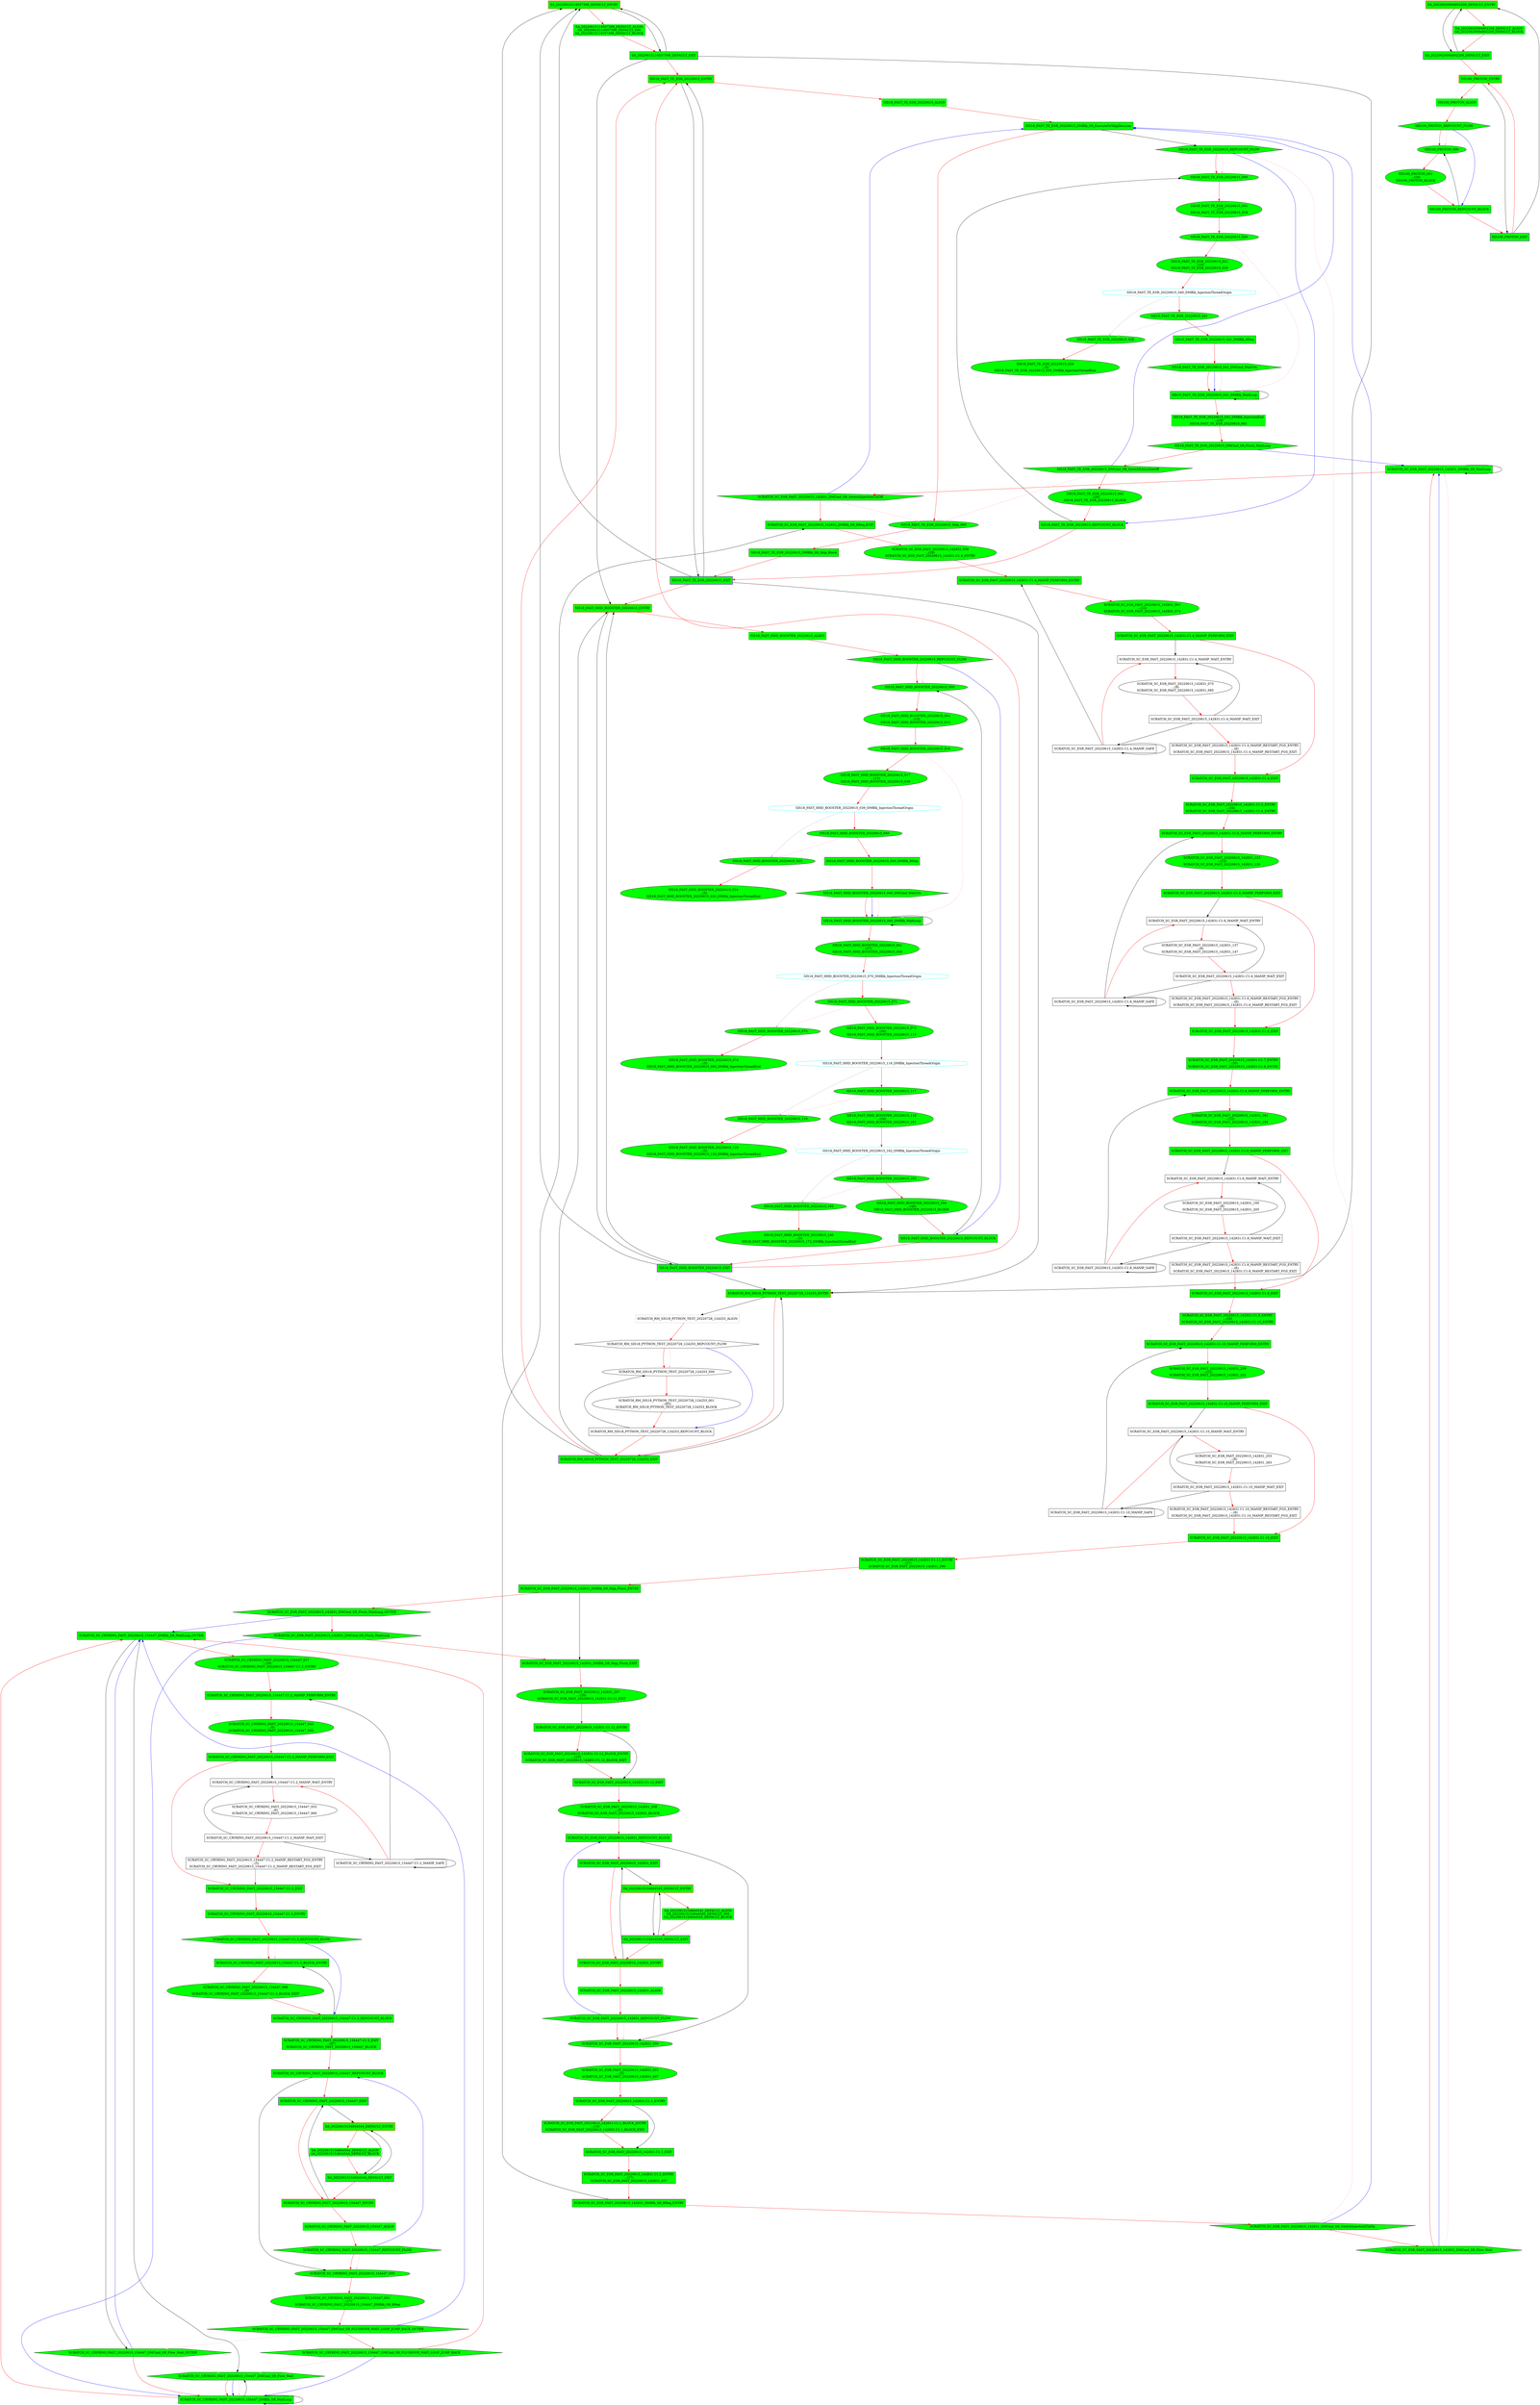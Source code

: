 digraph G {
  graph [mindist=1.0 name="-compact" nodesep=0.6 overlap=false rankdir=TB ranksep=1.0 root=Demo]
SA_20220615114557398_DEFAULT_ENTRY [beamproc=undefined, bpentry=false, bpexit=false, color=darkorange3, fillcolor=green, patentry=true, patexit=false, pattern=SA_20220615114557398_DEFAULT, penwidth=2, qhi=false, qil=false, qlo=true, shape=rectangle, style=filled, tperiod=10000, type=block];
SA_20220615114557398_DEFAULT_EXIT [beamproc=undefined, bpentry=false, bpexit=false, color=purple, fillcolor=green, patentry=false, patexit=true, pattern=SA_20220615114557398_DEFAULT, penwidth=2, qhi=false, qil=false, qlo=true, shape=rectangle, style=filled, tperiod=10000, type=block];
SA_20220615154844544_DEFAULT_ENTRY [beamproc=undefined, bpentry=false, bpexit=false, color=darkorange3, fillcolor=green, patentry=true, patexit=false, pattern=SA_20220615154844544_DEFAULT, penwidth=2, qhi=false, qil=false, qlo=true, shape=rectangle, style=filled, tperiod=10000, type=block];
SA_20220615154844544_DEFAULT_EXIT [beamproc=undefined, bpentry=false, bpexit=false, color=purple, fillcolor=green, patentry=false, patexit=true, pattern=SA_20220615154844544_DEFAULT, penwidth=2, qhi=false, qil=false, qlo=true, shape=rectangle, style=filled, tperiod=10000, type=block];
SA_20220615154844545_DEFAULT_ENTRY [beamproc=undefined, bpentry=false, bpexit=false, color=darkorange3, fillcolor=green, patentry=true, patexit=false, pattern=SA_20220615154844545_DEFAULT, penwidth=2, qhi=false, qil=false, qlo=true, shape=rectangle, style=filled, tperiod=10000, type=block];
SA_20220615154844545_DEFAULT_EXIT [beamproc=undefined, bpentry=false, bpexit=false, color=purple, fillcolor=green, patentry=false, patexit=true, pattern=SA_20220615154844545_DEFAULT, penwidth=2, qhi=false, qil=false, qlo=true, shape=rectangle, style=filled, tperiod=10000, type=block];
SA_20220620094802208_DEFAULT_ENTRY [beamproc=undefined, bpentry=false, bpexit=false, color=darkorange3, fillcolor=green, patentry=true, patexit=false, pattern=SA_20220620094802208_DEFAULT, penwidth=2, qhi=false, qil=false, qlo=true, shape=rectangle, style=filled, tperiod=10000, type=block];
SA_20220620094802208_DEFAULT_EXIT [beamproc=undefined, bpentry=false, bpexit=false, color=purple, fillcolor=green, patentry=false, patexit=true, pattern=SA_20220620094802208_DEFAULT, penwidth=2, qhi=false, qil=false, qlo=true, shape=rectangle, style=filled, tperiod=10000, type=block];
SCRATCH_RM_SIS18_PYTHON_TEST_20220728_124253_000 [beamin=0, beamproc=undefined, bpcstart=0, bpentry=false, bpexit=false, bpid=40, color=black, evtno=255, fid=1, fillcolor=white, gid=300, id="0x112c0ff000800a00", par="0x0000180000000000", patentry=false, patexit=false, pattern=SCRATCH_RM_SIS18_PYTHON_TEST_20220728_124253, reqnobeam=0, shape=oval, sid=8, style=filled, tef=0, toffs=0, type=tmsg, vacc=0];
SCRATCH_RM_SIS18_PYTHON_TEST_20220728_124253_ALIGN [beamproc=undefined, bpentry=false, bpexit=false, color=black, fillcolor=white, patentry=false, patexit=false, pattern=SCRATCH_RM_SIS18_PYTHON_TEST_20220728_124253, qhi=false, qil=false, qlo=false, shape=rectangle, style="dotted, filled", tperiod=10000, type=blockalign];
SCRATCH_RM_SIS18_PYTHON_TEST_20220728_124253_ENTRY [beamproc=undefined, bpentry=false, bpexit=false, color=darkorange3, fillcolor=green, patentry=true, patexit=false, pattern=SCRATCH_RM_SIS18_PYTHON_TEST_20220728_124253, penwidth=2, qhi=false, qil=false, qlo=true, shape=rectangle, style=filled, tperiod=10000, type=block];
SCRATCH_RM_SIS18_PYTHON_TEST_20220728_124253_EXIT [beamproc=undefined, bpentry=false, bpexit=false, color=purple, fillcolor=green, patentry=false, patexit=true, pattern=SCRATCH_RM_SIS18_PYTHON_TEST_20220728_124253, penwidth=2, qhi=false, qil=false, qlo=true, shape=rectangle, style=filled, tperiod=10000, type=block];
SCRATCH_RM_SIS18_PYTHON_TEST_20220728_124253_REPCOUNT_BLOCK [beamproc=undefined, bpentry=false, bpexit=false, color=black, fillcolor=white, patentry=false, patexit=false, pattern=SCRATCH_RM_SIS18_PYTHON_TEST_20220728_124253, qhi=false, qil=false, qlo=true, shape=rectangle, style=filled, tperiod=10000, type=block];
SCRATCH_RM_SIS18_PYTHON_TEST_20220728_124253_REPCOUNT_FLOW [beamproc=undefined, bpentry=false, bpexit=false, color=black, fillcolor=white, patentry=false, patexit=false, pattern=SCRATCH_RM_SIS18_PYTHON_TEST_20220728_124253, prio=0, shape=hexagon, style=filled, toffs=0, tvalid=0, type=flow];
"SCRATCH_SC_CRYRING_FAST_20220615_154447.C1.2_EXIT" [beamproc=undefined, bpentry=false, bpexit=false, color=black, fillcolor=green, patentry=false, patexit=false, pattern=SCRATCH_SC_CRYRING_FAST_20220615_154447, qhi=false, qil=false, qlo=false, shape=rectangle, style=filled, tperiod=10000, type=block];
"SCRATCH_SC_CRYRING_FAST_20220615_154447.C1.2_MANIP_PERFORM_ENTRY" [beamproc=undefined, bpentry=false, bpexit=false, color=black, fillcolor=green, patentry=false, patexit=false, pattern=SCRATCH_SC_CRYRING_FAST_20220615_154447, qhi=false, qil=false, qlo=false, shape=rectangle, style=filled, tperiod=10000, type=block];
"SCRATCH_SC_CRYRING_FAST_20220615_154447.C1.2_MANIP_PERFORM_EXIT" [beamproc=undefined, bpentry=false, bpexit=false, color=black, fillcolor=green, patentry=false, patexit=false, pattern=SCRATCH_SC_CRYRING_FAST_20220615_154447, qhi=false, qil=false, qlo=true, shape=rectangle, style=filled, tperiod=182000000, type=block];
"SCRATCH_SC_CRYRING_FAST_20220615_154447.C1.2_MANIP_SAFE" [beamproc=undefined, bpentry=false, bpexit=false, color=black, fillcolor=white, patentry=false, patexit=false, pattern=SCRATCH_SC_CRYRING_FAST_20220615_154447, qhi=false, qil=false, qlo=true, shape=rectangle, style=filled, tperiod=10000000, type=block];
"SCRATCH_SC_CRYRING_FAST_20220615_154447.C1.2_MANIP_WAIT_ENTRY" [beamproc=undefined, bpentry=false, bpexit=false, color=black, fillcolor=white, patentry=false, patexit=false, pattern=SCRATCH_SC_CRYRING_FAST_20220615_154447, qhi=false, qil=false, qlo=false, shape=rectangle, style=filled, tperiod=10000, type=block];
"SCRATCH_SC_CRYRING_FAST_20220615_154447.C1.2_MANIP_WAIT_EXIT" [beamproc=undefined, bpentry=false, bpexit=false, color=black, fillcolor=white, patentry=false, patexit=false, pattern=SCRATCH_SC_CRYRING_FAST_20220615_154447, qhi=false, qil=false, qlo=true, shape=rectangle, style=filled, tperiod=100000000, type=block];
"SCRATCH_SC_CRYRING_FAST_20220615_154447.C1.3_BLOCK_ENTRY" [beamproc=undefined, bpentry=false, bpexit=false, color=black, fillcolor=green, patentry=false, patexit=false, pattern=SCRATCH_SC_CRYRING_FAST_20220615_154447, qhi=false, qil=false, qlo=false, shape=rectangle, style=filled, tperiod=10000, type=block];
"SCRATCH_SC_CRYRING_FAST_20220615_154447.C1.3_ENTRY" [beamproc=undefined, bpentry=false, bpexit=false, color=black, fillcolor=green, patentry=false, patexit=false, pattern=SCRATCH_SC_CRYRING_FAST_20220615_154447, qhi=false, qil=false, qlo=false, shape=rectangle, style=filled, tperiod=10000, type=block];
"SCRATCH_SC_CRYRING_FAST_20220615_154447.C1.3_REPCOUNT_BLOCK" [beamproc=undefined, bpentry=false, bpexit=false, color=black, fillcolor=green, patentry=false, patexit=false, pattern=SCRATCH_SC_CRYRING_FAST_20220615_154447, qhi=false, qil=false, qlo=true, shape=rectangle, style=filled, tperiod=10000, type=block];
"SCRATCH_SC_CRYRING_FAST_20220615_154447.C1.3_REPCOUNT_FLOW" [beamproc=undefined, bpentry=false, bpexit=false, color=black, fillcolor=green, patentry=false, patexit=false, pattern=SCRATCH_SC_CRYRING_FAST_20220615_154447, prio=0, shape=hexagon, style=filled, toffs=0, tvalid=0, type=flow];
SCRATCH_SC_CRYRING_FAST_20220615_154447_000 [beamin=0, beamproc=undefined, bpcstart=0, bpentry=false, bpexit=false, bpid=9, color=black, evtno=259, fid=1, fillcolor=green, gid=203, id="0x10cb103000400240", par="0x00000c0000000000", patentry=false, patexit=false, pattern=SCRATCH_SC_CRYRING_FAST_20220615_154447, reqnobeam=0, shape=oval, sid=4, style=filled, tef=0, toffs=0, type=tmsg, vacc=0];
SCRATCH_SC_CRYRING_FAST_20220615_154447_ALIGN [beamproc=undefined, bpentry=false, bpexit=false, color=black, fillcolor=green, patentry=false, patexit=false, pattern=SCRATCH_SC_CRYRING_FAST_20220615_154447, qhi=false, qil=false, qlo=false, shape=rectangle, style="dotted, filled", tperiod=10000, type=blockalign];
SCRATCH_SC_CRYRING_FAST_20220615_154447_DMBlk_SR_WaitLoop [beamproc=undefined, bpentry=false, bpexit=false, color=black, fillcolor=green, patentry=false, patexit=false, pattern=SCRATCH_SC_CRYRING_FAST_20220615_154447, qhi=true, qil=true, qlo=true, shape=rectangle, style=filled, tperiod=10000, type=block];
SCRATCH_SC_CRYRING_FAST_20220615_154447_DMBlk_SR_WaitLoop_OUTER [beamproc=undefined, bpentry=false, bpexit=false, color=black, fillcolor=green, patentry=false, patexit=false, pattern=SCRATCH_SC_CRYRING_FAST_20220615_154447, qhi=true, qil=true, qlo=true, shape=rectangle, style=filled, tperiod=10000, type=block];
SCRATCH_SC_CRYRING_FAST_20220615_154447_DMCmd_SR_FLUSHOVR_WAIT_LOOP_JUMP_BACK [beamproc=undefined, bpentry=false, bpexit=false, color=black, fillcolor=green, patentry=false, patexit=false, pattern=SCRATCH_SC_CRYRING_FAST_20220615_154447, prio=2, qhi=true, qil=false, qlo=true, shape=hexagon, style=filled, toffs=0, tvalid=0, type=flush];
SCRATCH_SC_CRYRING_FAST_20220615_154447_DMCmd_SR_FLUSHOVR_WAIT_LOOP_JUMP_BACK_OUTER [beamproc=undefined, bpentry=false, bpexit=false, color=black, fillcolor=green, patentry=false, patexit=false, pattern=SCRATCH_SC_CRYRING_FAST_20220615_154447, prio=2, qhi=true, qil=false, qlo=true, shape=hexagon, style=filled, toffs=0, tvalid=0, type=flush];
SCRATCH_SC_CRYRING_FAST_20220615_154447_DMCmd_SR_Flow_Wait [beamproc=undefined, bpentry=false, bpexit=false, color=black, fillcolor=green, patentry=false, patexit=false, pattern=SCRATCH_SC_CRYRING_FAST_20220615_154447, prio=0, shape=hexagon, style=filled, toffs=0, tvalid=0, type=flow];
SCRATCH_SC_CRYRING_FAST_20220615_154447_DMCmd_SR_Flow_Wait_OUTER [beamproc=undefined, bpentry=false, bpexit=false, color=black, fillcolor=green, patentry=false, patexit=false, pattern=SCRATCH_SC_CRYRING_FAST_20220615_154447, prio=0, shape=hexagon, style=filled, toffs=0, tvalid=0, type=flow];
SCRATCH_SC_CRYRING_FAST_20220615_154447_ENTRY [beamproc=undefined, bpentry=false, bpexit=false, color=darkorange3, fillcolor=green, patentry=true, patexit=false, pattern=SCRATCH_SC_CRYRING_FAST_20220615_154447, penwidth=2, qhi=false, qil=false, qlo=true, shape=rectangle, style=filled, tperiod=10000, type=block];
SCRATCH_SC_CRYRING_FAST_20220615_154447_EXIT [beamproc=undefined, bpentry=false, bpexit=false, color=purple, fillcolor=green, patentry=false, patexit=true, pattern=SCRATCH_SC_CRYRING_FAST_20220615_154447, penwidth=2, qhi=false, qil=false, qlo=true, shape=rectangle, style=filled, tperiod=10000, type=block];
SCRATCH_SC_CRYRING_FAST_20220615_154447_REPCOUNT_BLOCK [beamproc=undefined, bpentry=false, bpexit=false, color=black, fillcolor=green, patentry=false, patexit=false, pattern=SCRATCH_SC_CRYRING_FAST_20220615_154447, qhi=false, qil=false, qlo=true, shape=rectangle, style=filled, tperiod=10000, type=block];
SCRATCH_SC_CRYRING_FAST_20220615_154447_REPCOUNT_FLOW [beamproc=undefined, bpentry=false, bpexit=false, color=black, fillcolor=green, patentry=false, patexit=false, pattern=SCRATCH_SC_CRYRING_FAST_20220615_154447, prio=0, shape=hexagon, style=filled, toffs=0, tvalid=0, type=flow];
"SCRATCH_SC_ESR_FAST_20220615_142831.C1.10_EXIT" [beamproc=undefined, bpentry=false, bpexit=false, color=black, fillcolor=green, patentry=false, patexit=false, pattern=SCRATCH_SC_ESR_FAST_20220615_142831, qhi=false, qil=false, qlo=false, shape=rectangle, style=filled, tperiod=10000, type=block];
"SCRATCH_SC_ESR_FAST_20220615_142831.C1.10_MANIP_PERFORM_ENTRY" [beamproc=undefined, bpentry=false, bpexit=false, color=black, fillcolor=green, patentry=false, patexit=false, pattern=SCRATCH_SC_ESR_FAST_20220615_142831, qhi=false, qil=false, qlo=false, shape=rectangle, style=filled, tperiod=10000, type=block];
"SCRATCH_SC_ESR_FAST_20220615_142831.C1.10_MANIP_PERFORM_EXIT" [beamproc=undefined, bpentry=false, bpexit=false, color=black, fillcolor=green, patentry=false, patexit=false, pattern=SCRATCH_SC_ESR_FAST_20220615_142831, qhi=false, qil=false, qlo=true, shape=rectangle, style=filled, tperiod=318000000, type=block];
"SCRATCH_SC_ESR_FAST_20220615_142831.C1.10_MANIP_SAFE" [beamproc=undefined, bpentry=false, bpexit=false, color=black, fillcolor=white, patentry=false, patexit=false, pattern=SCRATCH_SC_ESR_FAST_20220615_142831, qhi=false, qil=false, qlo=true, shape=rectangle, style=filled, tperiod=10000000, type=block];
"SCRATCH_SC_ESR_FAST_20220615_142831.C1.10_MANIP_WAIT_ENTRY" [beamproc=undefined, bpentry=false, bpexit=false, color=black, fillcolor=white, patentry=false, patexit=false, pattern=SCRATCH_SC_ESR_FAST_20220615_142831, qhi=false, qil=false, qlo=false, shape=rectangle, style=filled, tperiod=10000, type=block];
"SCRATCH_SC_ESR_FAST_20220615_142831.C1.10_MANIP_WAIT_EXIT" [beamproc=undefined, bpentry=false, bpexit=false, color=black, fillcolor=white, patentry=false, patexit=false, pattern=SCRATCH_SC_ESR_FAST_20220615_142831, qhi=false, qil=false, qlo=true, shape=rectangle, style=filled, tperiod=196000000, type=block];
"SCRATCH_SC_ESR_FAST_20220615_142831.C1.12_ENTRY" [beamproc=undefined, bpentry=false, bpexit=false, color=black, fillcolor=green, patentry=false, patexit=false, pattern=SCRATCH_SC_ESR_FAST_20220615_142831, qhi=false, qil=false, qlo=true, shape=rectangle, style=filled, tperiod=10000, type=block];
"SCRATCH_SC_ESR_FAST_20220615_142831.C1.12_EXIT" [beamproc=undefined, bpentry=false, bpexit=false, color=black, fillcolor=green, patentry=false, patexit=false, pattern=SCRATCH_SC_ESR_FAST_20220615_142831, qhi=false, qil=false, qlo=false, shape=rectangle, style=filled, tperiod=10000, type=block];
"SCRATCH_SC_ESR_FAST_20220615_142831.C1.1_ENTRY" [beamproc=undefined, bpentry=false, bpexit=false, color=black, fillcolor=green, patentry=false, patexit=false, pattern=SCRATCH_SC_ESR_FAST_20220615_142831, qhi=false, qil=false, qlo=true, shape=rectangle, style=filled, tperiod=20000000, type=block];
"SCRATCH_SC_ESR_FAST_20220615_142831.C1.1_EXIT" [beamproc=undefined, bpentry=false, bpexit=false, color=black, fillcolor=green, patentry=false, patexit=false, pattern=SCRATCH_SC_ESR_FAST_20220615_142831, qhi=false, qil=false, qlo=false, shape=rectangle, style=filled, tperiod=10000, type=block];
"SCRATCH_SC_ESR_FAST_20220615_142831.C1.4_EXIT" [beamproc=undefined, bpentry=false, bpexit=false, color=black, fillcolor=green, patentry=false, patexit=false, pattern=SCRATCH_SC_ESR_FAST_20220615_142831, qhi=false, qil=false, qlo=false, shape=rectangle, style=filled, tperiod=10000, type=block];
"SCRATCH_SC_ESR_FAST_20220615_142831.C1.4_MANIP_PERFORM_ENTRY" [beamproc=undefined, bpentry=false, bpexit=false, color=black, fillcolor=green, patentry=false, patexit=false, pattern=SCRATCH_SC_ESR_FAST_20220615_142831, qhi=false, qil=false, qlo=false, shape=rectangle, style=filled, tperiod=10000, type=block];
"SCRATCH_SC_ESR_FAST_20220615_142831.C1.4_MANIP_PERFORM_EXIT" [beamproc=undefined, bpentry=false, bpexit=false, color=black, fillcolor=green, patentry=false, patexit=false, pattern=SCRATCH_SC_ESR_FAST_20220615_142831, qhi=false, qil=false, qlo=true, shape=rectangle, style=filled, tperiod=318000000, type=block];
"SCRATCH_SC_ESR_FAST_20220615_142831.C1.4_MANIP_SAFE" [beamproc=undefined, bpentry=false, bpexit=false, color=black, fillcolor=white, patentry=false, patexit=false, pattern=SCRATCH_SC_ESR_FAST_20220615_142831, qhi=false, qil=false, qlo=true, shape=rectangle, style=filled, tperiod=10000000, type=block];
"SCRATCH_SC_ESR_FAST_20220615_142831.C1.4_MANIP_WAIT_ENTRY" [beamproc=undefined, bpentry=false, bpexit=false, color=black, fillcolor=white, patentry=false, patexit=false, pattern=SCRATCH_SC_ESR_FAST_20220615_142831, qhi=false, qil=false, qlo=false, shape=rectangle, style=filled, tperiod=10000, type=block];
"SCRATCH_SC_ESR_FAST_20220615_142831.C1.4_MANIP_WAIT_EXIT" [beamproc=undefined, bpentry=false, bpexit=false, color=black, fillcolor=white, patentry=false, patexit=false, pattern=SCRATCH_SC_ESR_FAST_20220615_142831, qhi=false, qil=false, qlo=true, shape=rectangle, style=filled, tperiod=196000000, type=block];
"SCRATCH_SC_ESR_FAST_20220615_142831.C1.6_EXIT" [beamproc=undefined, bpentry=false, bpexit=false, color=black, fillcolor=green, patentry=false, patexit=false, pattern=SCRATCH_SC_ESR_FAST_20220615_142831, qhi=false, qil=false, qlo=false, shape=rectangle, style=filled, tperiod=10000, type=block];
"SCRATCH_SC_ESR_FAST_20220615_142831.C1.6_MANIP_PERFORM_ENTRY" [beamproc=undefined, bpentry=false, bpexit=false, color=black, fillcolor=green, patentry=false, patexit=false, pattern=SCRATCH_SC_ESR_FAST_20220615_142831, qhi=false, qil=false, qlo=false, shape=rectangle, style=filled, tperiod=10000, type=block];
"SCRATCH_SC_ESR_FAST_20220615_142831.C1.6_MANIP_PERFORM_EXIT" [beamproc=undefined, bpentry=false, bpexit=false, color=black, fillcolor=green, patentry=false, patexit=false, pattern=SCRATCH_SC_ESR_FAST_20220615_142831, qhi=false, qil=false, qlo=true, shape=rectangle, style=filled, tperiod=318000000, type=block];
"SCRATCH_SC_ESR_FAST_20220615_142831.C1.6_MANIP_SAFE" [beamproc=undefined, bpentry=false, bpexit=false, color=black, fillcolor=white, patentry=false, patexit=false, pattern=SCRATCH_SC_ESR_FAST_20220615_142831, qhi=false, qil=false, qlo=true, shape=rectangle, style=filled, tperiod=10000000, type=block];
"SCRATCH_SC_ESR_FAST_20220615_142831.C1.6_MANIP_WAIT_ENTRY" [beamproc=undefined, bpentry=false, bpexit=false, color=black, fillcolor=white, patentry=false, patexit=false, pattern=SCRATCH_SC_ESR_FAST_20220615_142831, qhi=false, qil=false, qlo=false, shape=rectangle, style=filled, tperiod=10000, type=block];
"SCRATCH_SC_ESR_FAST_20220615_142831.C1.6_MANIP_WAIT_EXIT" [beamproc=undefined, bpentry=false, bpexit=false, color=black, fillcolor=white, patentry=false, patexit=false, pattern=SCRATCH_SC_ESR_FAST_20220615_142831, qhi=false, qil=false, qlo=true, shape=rectangle, style=filled, tperiod=196000000, type=block];
"SCRATCH_SC_ESR_FAST_20220615_142831.C1.8_EXIT" [beamproc=undefined, bpentry=false, bpexit=false, color=black, fillcolor=green, patentry=false, patexit=false, pattern=SCRATCH_SC_ESR_FAST_20220615_142831, qhi=false, qil=false, qlo=false, shape=rectangle, style=filled, tperiod=10000, type=block];
"SCRATCH_SC_ESR_FAST_20220615_142831.C1.8_MANIP_PERFORM_ENTRY" [beamproc=undefined, bpentry=false, bpexit=false, color=black, fillcolor=green, patentry=false, patexit=false, pattern=SCRATCH_SC_ESR_FAST_20220615_142831, qhi=false, qil=false, qlo=false, shape=rectangle, style=filled, tperiod=10000, type=block];
"SCRATCH_SC_ESR_FAST_20220615_142831.C1.8_MANIP_PERFORM_EXIT" [beamproc=undefined, bpentry=false, bpexit=false, color=black, fillcolor=green, patentry=false, patexit=false, pattern=SCRATCH_SC_ESR_FAST_20220615_142831, qhi=false, qil=false, qlo=true, shape=rectangle, style=filled, tperiod=318000000, type=block];
"SCRATCH_SC_ESR_FAST_20220615_142831.C1.8_MANIP_SAFE" [beamproc=undefined, bpentry=false, bpexit=false, color=black, fillcolor=white, patentry=false, patexit=false, pattern=SCRATCH_SC_ESR_FAST_20220615_142831, qhi=false, qil=false, qlo=true, shape=rectangle, style=filled, tperiod=10000000, type=block];
"SCRATCH_SC_ESR_FAST_20220615_142831.C1.8_MANIP_WAIT_ENTRY" [beamproc=undefined, bpentry=false, bpexit=false, color=black, fillcolor=white, patentry=false, patexit=false, pattern=SCRATCH_SC_ESR_FAST_20220615_142831, qhi=false, qil=false, qlo=false, shape=rectangle, style=filled, tperiod=10000, type=block];
"SCRATCH_SC_ESR_FAST_20220615_142831.C1.8_MANIP_WAIT_EXIT" [beamproc=undefined, bpentry=false, bpexit=false, color=black, fillcolor=white, patentry=false, patexit=false, pattern=SCRATCH_SC_ESR_FAST_20220615_142831, qhi=false, qil=false, qlo=true, shape=rectangle, style=filled, tperiod=196000000, type=block];
SCRATCH_SC_ESR_FAST_20220615_142831_000 [beamin=0, beamproc=undefined, bpcstart=0, bpentry=false, bpexit=false, bpid=32, color=black, evtno=255, fid=1, fillcolor=green, gid=340, id="0x11540ff000c00800", par="0x0000100000000000", patentry=false, patexit=false, pattern=SCRATCH_SC_ESR_FAST_20220615_142831, reqnobeam=0, shape=oval, sid=12, style=filled, tef=0, toffs=0, type=tmsg, vacc=0];
SCRATCH_SC_ESR_FAST_20220615_142831_ALIGN [beamproc=undefined, bpentry=false, bpexit=false, color=black, fillcolor=green, patentry=false, patexit=false, pattern=SCRATCH_SC_ESR_FAST_20220615_142831, qhi=false, qil=false, qlo=false, shape=rectangle, style="dotted, filled", tperiod=10000, type=blockalign];
SCRATCH_SC_ESR_FAST_20220615_142831_DMBlk_SR_BReq_ENTRY [beamproc=undefined, bpentry=false, bpexit=false, color=black, fillcolor=green, patentry=false, patexit=false, pattern=SCRATCH_SC_ESR_FAST_20220615_142831, qhi=false, qil=false, qlo=true, shape=rectangle, style=filled, tperiod=336020000, type=block];
SCRATCH_SC_ESR_FAST_20220615_142831_DMBlk_SR_BReq_EXIT [beamproc=undefined, bpentry=false, bpexit=false, color=black, fillcolor=green, patentry=false, patexit=false, pattern=SCRATCH_SC_ESR_FAST_20220615_142831, qhi=false, qil=false, qlo=false, shape=rectangle, style=filled, tperiod=10000, type=block];
SCRATCH_SC_ESR_FAST_20220615_142831_DMBlk_SR_Skip_Flush_ENTRY [beamproc=undefined, bpentry=false, bpexit=false, color=black, fillcolor=green, patentry=false, patexit=false, pattern=SCRATCH_SC_ESR_FAST_20220615_142831, qhi=false, qil=false, qlo=true, shape=rectangle, style=filled, tperiod=1667000000, type=block];
SCRATCH_SC_ESR_FAST_20220615_142831_DMBlk_SR_Skip_Flush_EXIT [beamproc=undefined, bpentry=false, bpexit=false, color=black, fillcolor=green, patentry=false, patexit=false, pattern=SCRATCH_SC_ESR_FAST_20220615_142831, qhi=false, qil=false, qlo=false, shape=rectangle, style=filled, tperiod=10000, type=block];
SCRATCH_SC_ESR_FAST_20220615_142831_DMBlk_SR_WaitLoop [beamproc=undefined, bpentry=false, bpexit=false, color=black, fillcolor=green, patentry=false, patexit=false, pattern=SCRATCH_SC_ESR_FAST_20220615_142831, qhi=true, qil=true, qlo=true, shape=rectangle, style=filled, tperiod=100000, type=block];
SCRATCH_SC_ESR_FAST_20220615_142831_DMCmd_SR_Flow_Wait [beamproc=undefined, bpentry=false, bpexit=false, color=black, fillcolor=green, patentry=false, patexit=false, pattern=SCRATCH_SC_ESR_FAST_20220615_142831, prio=0, shape=hexagon, style=filled, toffs=0, tvalid=0, type=flow];
SCRATCH_SC_ESR_FAST_20220615_142831_DMCmd_SR_Flush_WaitLoop [beamproc=undefined, bpentry=false, bpexit=false, color=black, fillcolor=green, patentry=false, patexit=false, pattern=SCRATCH_SC_ESR_FAST_20220615_142831, prio=1, qhi=false, qil=false, qlo=true, shape=hexagon, style=filled, toffs=0, tvalid=0, type=flush];
SCRATCH_SC_ESR_FAST_20220615_142831_DMCmd_SR_Flush_WaitLoop_OUTER [beamproc=undefined, bpentry=false, bpexit=false, color=black, fillcolor=green, patentry=false, patexit=false, pattern=SCRATCH_SC_ESR_FAST_20220615_142831, prio=1, qhi=false, qil=false, qlo=true, shape=hexagon, style=filled, toffs=0, tvalid=0, type=flush];
SCRATCH_SC_ESR_FAST_20220615_142831_DMCmd_SR_SwitchInjectionCtxOff [beamproc=undefined, bpentry=false, bpexit=false, color=black, fillcolor=green, patentry=false, patexit=false, pattern=SCRATCH_SC_ESR_FAST_20220615_142831, shape=pentagon, style=filled, toffs=0, type=switch];
SCRATCH_SC_ESR_FAST_20220615_142831_DMCmd_SR_SwitchInjectionCtxOn [beamproc=undefined, bpentry=false, bpexit=false, color=black, fillcolor=green, patentry=false, patexit=false, pattern=SCRATCH_SC_ESR_FAST_20220615_142831, shape=pentagon, style=filled, toffs=0, type=switch];
SCRATCH_SC_ESR_FAST_20220615_142831_ENTRY [beamproc=undefined, bpentry=false, bpexit=false, color=darkorange3, fillcolor=green, patentry=true, patexit=false, pattern=SCRATCH_SC_ESR_FAST_20220615_142831, penwidth=2, qhi=false, qil=false, qlo=true, shape=rectangle, style=filled, tperiod=10000, type=block];
SCRATCH_SC_ESR_FAST_20220615_142831_EXIT [beamproc=undefined, bpentry=false, bpexit=false, color=purple, fillcolor=green, patentry=false, patexit=true, pattern=SCRATCH_SC_ESR_FAST_20220615_142831, penwidth=2, qhi=false, qil=false, qlo=true, shape=rectangle, style=filled, tperiod=10000, type=block];
SCRATCH_SC_ESR_FAST_20220615_142831_REPCOUNT_BLOCK [beamproc=undefined, bpentry=false, bpexit=false, color=black, fillcolor=green, patentry=false, patexit=false, pattern=SCRATCH_SC_ESR_FAST_20220615_142831, qhi=false, qil=false, qlo=true, shape=rectangle, style=filled, tperiod=10000, type=block];
SCRATCH_SC_ESR_FAST_20220615_142831_REPCOUNT_FLOW [beamproc=undefined, bpentry=false, bpexit=false, color=black, fillcolor=green, patentry=false, patexit=false, pattern=SCRATCH_SC_ESR_FAST_20220615_142831, prio=0, shape=hexagon, style=filled, toffs=0, tvalid=0, type=flow];
SIS100_PROTON_000 [beamin=0, beamproc=undefined, bpcstart=0, bpentry=false, bpexit=false, bpid=6, color=black, evtno=259, fid=1, fillcolor=green, gid=310, id="0x1136103000100180", par="0x0000140000000000", patentry=false, patexit=false, pattern=SIS100_PROTON, reqnobeam=0, shape=oval, sid=1, style=filled, tef=0, toffs=0, type=tmsg, vacc=0];
SIS100_PROTON_ALIGN [beamproc=undefined, bpentry=false, bpexit=false, color=black, fillcolor=green, patentry=false, patexit=false, pattern=SIS100_PROTON, qhi=false, qil=false, qlo=false, shape=rectangle, style="dotted, filled", tperiod=10000, type=blockalign];
SIS100_PROTON_ENTRY [beamproc=undefined, bpentry=false, bpexit=false, color=darkorange3, fillcolor=green, patentry=true, patexit=false, pattern=SIS100_PROTON, penwidth=2, qhi=false, qil=false, qlo=true, shape=rectangle, style=filled, tperiod=10000, type=block];
SIS100_PROTON_EXIT [beamproc=undefined, bpentry=false, bpexit=false, color=purple, fillcolor=green, patentry=false, patexit=true, pattern=SIS100_PROTON, penwidth=2, qhi=false, qil=false, qlo=true, shape=rectangle, style=filled, tperiod=10000, type=block];
SIS100_PROTON_REPCOUNT_BLOCK [beamproc=undefined, bpentry=false, bpexit=false, color=black, fillcolor=green, patentry=false, patexit=false, pattern=SIS100_PROTON, qhi=false, qil=false, qlo=true, shape=rectangle, style=filled, tperiod=10000, type=block];
SIS100_PROTON_REPCOUNT_FLOW [beamproc=undefined, bpentry=false, bpexit=false, color=black, fillcolor=green, patentry=false, patexit=false, pattern=SIS100_PROTON, prio=0, shape=hexagon, style=filled, toffs=0, tvalid=0, type=flow];
SIS18_FAST_HHD_BOOSTER_20220615_000 [beamin=0, beamproc=undefined, bpcstart=0, bpentry=false, bpexit=false, bpid=22, color=black, evtno=255, fid=1, fillcolor=green, gid=300, id="0x112c0ff000600580", par="0x0000040000000000", patentry=false, patexit=false, pattern=SIS18_FAST_HHD_BOOSTER_20220615, reqnobeam=0, shape=oval, sid=6, style=filled, tef=0, toffs=0, type=tmsg, vacc=0];
SIS18_FAST_HHD_BOOSTER_20220615_016 [beamin=0, beamproc=undefined, bpcstart=0, bpentry=false, bpexit=false, bpid=1, color=black, evtno=350, fid=1, fillcolor=green, gid=300, id="0x112c15e000100059", par="0x0000040004122574", patentry=false, patexit=false, pattern=SIS18_FAST_HHD_BOOSTER_20220615, reqnobeam=1, shape=oval, sid=1, style=filled, tef=5460069, toffs=20000024, type=tmsg, vacc=9];
SIS18_FAST_HHD_BOOSTER_20220615_023 [beamin=1, beamproc=undefined, bpcstart=0, bpentry=false, bpexit=false, bpid=2, color=black, evtno=39, fid=1, fillcolor=green, gid=300, id="0x112c027800200080", par="0x0000040000000000", patentry=false, patexit=false, pattern=SIS18_FAST_HHD_BOOSTER_20220615, reqnobeam=0, shape=oval, sid=2, style=filled, tef=0, toffs=6770008, type=tmsg, vacc=0];
SIS18_FAST_HHD_BOOSTER_20220615_039_DMBlk_InjectionThreadOrigin [beamproc=undefined, bpentry=false, bpexit=false, color=cyan, fillcolor=white, patentry=false, patexit=false, pattern=SIS18_FAST_HHD_BOOSTER_20220615, shape=octagon, style=filled, toffs=19984, type=origin];
SIS18_FAST_HHD_BOOSTER_20220615_040 [beamin=1, beamproc=undefined, bpcstart=0, bpentry=false, bpexit=false, bpid=2, color=black, evtno=352, fid=1, fillcolor=green, gid=300, id="0x112c160800200099", par="0x0412216400000001", patentry=false, patexit=false, pattern=SIS18_FAST_HHD_BOOSTER_20220615, reqnobeam=1, shape=oval, sid=2, style=filled, tef=585333859, toffs=19992, type=tmsg, vacc=9];
SIS18_FAST_HHD_BOOSTER_20220615_040_DMBlk_BReq [beamproc=undefined, bpentry=false, bpexit=false, color=black, fillcolor=green, patentry=false, patexit=false, pattern=SIS18_FAST_HHD_BOOSTER_20220615, qhi=false, qil=false, qlo=false, shape=rectangle, style=filled, tperiod=20000, type=block];
SIS18_FAST_HHD_BOOSTER_20220615_040_DMBlk_WaitLoop [beamproc=undefined, bpentry=false, bpexit=false, color=black, fillcolor=green, patentry=false, patexit=false, pattern=SIS18_FAST_HHD_BOOSTER_20220615, qhi=true, qil=true, qlo=true, shape=rectangle, style=filled, tperiod=10000, type=block];
SIS18_FAST_HHD_BOOSTER_20220615_040_DMCmd_Wait10s [beamproc=undefined, bpentry=false, bpexit=false, color=black, fillcolor=green, patentry=false, patexit=false, pattern=SIS18_FAST_HHD_BOOSTER_20220615, prio=0, shape=hexagon, style=filled, toffs=0, tvalid=0, type=flow];
SIS18_FAST_HHD_BOOSTER_20220615_070_DMBlk_InjectionThreadOrigin [beamproc=undefined, bpentry=false, bpexit=false, color=cyan, fillcolor=white, patentry=false, patexit=false, pattern=SIS18_FAST_HHD_BOOSTER_20220615, shape=octagon, style=filled, toffs=378019992, type=origin];
SIS18_FAST_HHD_BOOSTER_20220615_071 [beamin=1, beamproc=undefined, bpcstart=0, bpentry=false, bpexit=false, bpid=7, color=black, evtno=354, fid=1, fillcolor=green, gid=300, id="0x112c1628003001d9", par="0x04122c5c00000001", patentry=false, patexit=false, pattern=SIS18_FAST_HHD_BOOSTER_20220615, reqnobeam=1, shape=oval, sid=3, style=filled, tef=4172776484, toffs=378020000, type=tmsg, vacc=9];
SIS18_FAST_HHD_BOOSTER_20220615_073 [beamin=1, beamproc=undefined, bpcstart=0, bpentry=false, bpexit=false, bpid=7, color=black, evtno=39, fid=1, fillcolor=green, gid=300, id="0x112c0278003001c0", par="0x0000040000000000", patentry=false, patexit=false, pattern=SIS18_FAST_HHD_BOOSTER_20220615, reqnobeam=0, shape=oval, sid=3, style=filled, tef=0, toffs=6770008, type=tmsg, vacc=0];
SIS18_FAST_HHD_BOOSTER_20220615_116_DMBlk_InjectionThreadOrigin [beamproc=undefined, bpentry=false, bpexit=false, color=cyan, fillcolor=white, patentry=false, patexit=false, pattern=SIS18_FAST_HHD_BOOSTER_20220615, shape=octagon, style=filled, toffs=818019992, type=origin];
SIS18_FAST_HHD_BOOSTER_20220615_117 [beamin=1, beamproc=undefined, bpcstart=0, bpentry=false, bpexit=false, bpid=12, color=black, evtno=354, fid=1, fillcolor=green, gid=300, id="0x112c162800400319", par="0x041235b400000001", patentry=false, patexit=false, pattern=SIS18_FAST_HHD_BOOSTER_20220615, reqnobeam=1, shape=oval, sid=4, style=filled, tef=2884235029, toffs=818020000, type=tmsg, vacc=9];
SIS18_FAST_HHD_BOOSTER_20220615_119 [beamin=1, beamproc=undefined, bpcstart=0, bpentry=false, bpexit=false, bpid=12, color=black, evtno=39, fid=1, fillcolor=green, gid=300, id="0x112c027800400300", par="0x0000040000000000", patentry=false, patexit=false, pattern=SIS18_FAST_HHD_BOOSTER_20220615, reqnobeam=0, shape=oval, sid=4, style=filled, tef=0, toffs=6770008, type=tmsg, vacc=0];
SIS18_FAST_HHD_BOOSTER_20220615_162_DMBlk_InjectionThreadOrigin [beamproc=undefined, bpentry=false, bpexit=false, color=cyan, fillcolor=white, patentry=false, patexit=false, pattern=SIS18_FAST_HHD_BOOSTER_20220615, shape=octagon, style=filled, toffs=1258019992, type=origin];
SIS18_FAST_HHD_BOOSTER_20220615_163 [beamin=1, beamproc=undefined, bpcstart=0, bpentry=false, bpexit=false, bpid=17, color=black, evtno=354, fid=1, fillcolor=green, gid=300, id="0x112c162800500459", par="0x04123f0c00000001", patentry=false, patexit=false, pattern=SIS18_FAST_HHD_BOOSTER_20220615, reqnobeam=1, shape=oval, sid=5, style=filled, tef=1229171316, toffs=1258020000, type=tmsg, vacc=9];
SIS18_FAST_HHD_BOOSTER_20220615_165 [beamin=1, beamproc=undefined, bpcstart=0, bpentry=false, bpexit=false, bpid=17, color=black, evtno=39, fid=1, fillcolor=green, gid=300, id="0x112c027800500440", par="0x0000040000000000", patentry=false, patexit=false, pattern=SIS18_FAST_HHD_BOOSTER_20220615, reqnobeam=0, shape=oval, sid=5, style=filled, tef=0, toffs=6770008, type=tmsg, vacc=0];
SIS18_FAST_HHD_BOOSTER_20220615_ALIGN [beamproc=undefined, bpentry=false, bpexit=false, color=black, fillcolor=green, patentry=false, patexit=false, pattern=SIS18_FAST_HHD_BOOSTER_20220615, qhi=false, qil=false, qlo=false, shape=rectangle, style="dotted, filled", tperiod=10000, type=blockalign];
SIS18_FAST_HHD_BOOSTER_20220615_ENTRY [beamproc=undefined, bpentry=false, bpexit=false, color=darkorange3, fillcolor=green, patentry=true, patexit=false, pattern=SIS18_FAST_HHD_BOOSTER_20220615, penwidth=2, qhi=false, qil=false, qlo=true, shape=rectangle, style=filled, tperiod=10000, type=block];
SIS18_FAST_HHD_BOOSTER_20220615_EXIT [beamproc=undefined, bpentry=false, bpexit=false, color=purple, fillcolor=green, patentry=false, patexit=true, pattern=SIS18_FAST_HHD_BOOSTER_20220615, penwidth=2, qhi=false, qil=false, qlo=true, shape=rectangle, style=filled, tperiod=10000, type=block];
SIS18_FAST_HHD_BOOSTER_20220615_REPCOUNT_BLOCK [beamproc=undefined, bpentry=false, bpexit=false, color=black, fillcolor=green, patentry=false, patexit=false, pattern=SIS18_FAST_HHD_BOOSTER_20220615, qhi=false, qil=false, qlo=true, shape=rectangle, style=filled, tperiod=10000, type=block];
SIS18_FAST_HHD_BOOSTER_20220615_REPCOUNT_FLOW [beamproc=undefined, bpentry=false, bpexit=false, color=black, fillcolor=green, patentry=false, patexit=false, pattern=SIS18_FAST_HHD_BOOSTER_20220615, prio=0, shape=hexagon, style=filled, toffs=0, tvalid=0, type=flow];
SIS18_FAST_TE_ESR_20220615_000 [beamin=0, beamproc=undefined, bpcstart=0, bpentry=false, bpexit=false, bpid=31, color=black, evtno=255, fid=1, fillcolor=green, gid=300, id="0x112c0ff0007007c0", par="0x0000080000000000", patentry=false, patexit=false, pattern=SIS18_FAST_TE_ESR_20220615, reqnobeam=0, shape=oval, sid=7, style=filled, tef=0, toffs=0, type=tmsg, vacc=0];
SIS18_FAST_TE_ESR_20220615_020 [beamin=0, beamproc=undefined, bpcstart=0, bpentry=false, bpexit=false, bpid=23, color=black, evtno=350, fid=1, fillcolor=green, gid=300, id="0x112c15e0007005d9", par="0x0000080004125494", patentry=false, patexit=false, pattern=SIS18_FAST_TE_ESR_20220615, reqnobeam=1, shape=oval, sid=7, style=filled, tef=3337244411, toffs=20000024, type=tmsg, vacc=9];
SIS18_FAST_TE_ESR_20220615_028 [beamin=1, beamproc=undefined, bpcstart=0, bpentry=false, bpexit=false, bpid=24, color=black, evtno=39, fid=1, fillcolor=green, gid=300, id="0x112c027800700600", par="0x0000080000000000", patentry=false, patexit=false, pattern=SIS18_FAST_TE_ESR_20220615, reqnobeam=0, shape=oval, sid=7, style=filled, tef=0, toffs=6770008, type=tmsg, vacc=0];
SIS18_FAST_TE_ESR_20220615_040_DMBlk_InjectionThreadOrigin [beamproc=undefined, bpentry=false, bpexit=false, color=cyan, fillcolor=white, patentry=false, patexit=false, pattern=SIS18_FAST_TE_ESR_20220615, shape=octagon, style=filled, toffs=19984, type=origin];
SIS18_FAST_TE_ESR_20220615_041 [beamin=1, beamproc=undefined, bpcstart=0, bpentry=false, bpexit=false, bpid=24, color=black, evtno=352, fid=1, fillcolor=green, gid=300, id="0x112c160800700619", par="0x0412515400000001", patentry=false, patexit=false, pattern=SIS18_FAST_TE_ESR_20220615, reqnobeam=1, shape=oval, sid=7, style=filled, tef=384376743, toffs=19992, type=tmsg, vacc=9];
SIS18_FAST_TE_ESR_20220615_041_DMBlk_BReq [beamproc=undefined, bpentry=false, bpexit=false, color=black, fillcolor=green, patentry=false, patexit=false, pattern=SIS18_FAST_TE_ESR_20220615, qhi=false, qil=false, qlo=false, shape=rectangle, style=filled, tperiod=20000, type=block];
SIS18_FAST_TE_ESR_20220615_041_DMBlk_WaitLoop [beamproc=undefined, bpentry=false, bpexit=false, color=black, fillcolor=green, patentry=false, patexit=false, pattern=SIS18_FAST_TE_ESR_20220615, qhi=true, qil=true, qlo=true, shape=rectangle, style=filled, tperiod=10000, type=block];
SIS18_FAST_TE_ESR_20220615_041_DMCmd_Wait10s [beamproc=undefined, bpentry=false, bpexit=false, color=black, fillcolor=green, patentry=false, patexit=false, pattern=SIS18_FAST_TE_ESR_20220615, prio=0, shape=hexagon, style=filled, toffs=0, tvalid=0, type=flow];
SIS18_FAST_TE_ESR_20220615_ALIGN [beamproc=undefined, bpentry=false, bpexit=false, color=black, fillcolor=green, patentry=false, patexit=false, pattern=SIS18_FAST_TE_ESR_20220615, qhi=false, qil=false, qlo=false, shape=rectangle, style="dotted, filled", tperiod=10000, type=blockalign];
SIS18_FAST_TE_ESR_20220615_DMBlk_SR_ExecuteOrSkipDecision [beamproc=undefined, bpentry=false, bpexit=false, color=black, fillcolor=green, patentry=false, patexit=false, pattern=SIS18_FAST_TE_ESR_20220615, qhi=false, qil=false, qlo=false, shape=rectangle, style=filled, tperiod=10000, type=block];
SIS18_FAST_TE_ESR_20220615_DMBlk_SR_Skip_Block [beamproc=undefined, bpentry=false, bpexit=false, color=black, fillcolor=green, patentry=false, patexit=false, pattern=SIS18_FAST_TE_ESR_20220615, qhi=false, qil=false, qlo=false, shape=rectangle, style=filled, tperiod=40000000, type=block];
SIS18_FAST_TE_ESR_20220615_DMCmd_SR_Flush_WaitLoop [beamproc=undefined, bpentry=false, bpexit=false, color=black, fillcolor=green, patentry=false, patexit=false, pattern=SIS18_FAST_TE_ESR_20220615, prio=1, qhi=false, qil=false, qlo=true, shape=hexagon, style=filled, toffs=399000000, tvalid=0, type=flush];
SIS18_FAST_TE_ESR_20220615_DMCmd_SR_SwitchExecutionOff [beamproc=undefined, bpentry=false, bpexit=false, color=black, fillcolor=green, patentry=false, patexit=false, pattern=SIS18_FAST_TE_ESR_20220615, shape=pentagon, style=filled, toffs=399000000, type=switch];
SIS18_FAST_TE_ESR_20220615_ENTRY [beamproc=undefined, bpentry=false, bpexit=false, color=darkorange3, fillcolor=green, patentry=true, patexit=false, pattern=SIS18_FAST_TE_ESR_20220615, penwidth=2, qhi=false, qil=false, qlo=true, shape=rectangle, style=filled, tperiod=10000, type=block];
SIS18_FAST_TE_ESR_20220615_EXIT [beamproc=undefined, bpentry=false, bpexit=false, color=purple, fillcolor=green, patentry=false, patexit=true, pattern=SIS18_FAST_TE_ESR_20220615, penwidth=2, qhi=false, qil=false, qlo=true, shape=rectangle, style=filled, tperiod=10000, type=block];
SIS18_FAST_TE_ESR_20220615_REPCOUNT_BLOCK [beamproc=undefined, bpentry=false, bpexit=false, color=black, fillcolor=green, patentry=false, patexit=false, pattern=SIS18_FAST_TE_ESR_20220615, qhi=false, qil=false, qlo=true, shape=rectangle, style=filled, tperiod=10000, type=block];
SIS18_FAST_TE_ESR_20220615_REPCOUNT_FLOW [beamproc=undefined, bpentry=false, bpexit=false, color=black, fillcolor=green, patentry=false, patexit=false, pattern=SIS18_FAST_TE_ESR_20220615, prio=0, shape=hexagon, style=filled, toffs=0, tvalid=0, type=flow];
SIS18_FAST_TE_ESR_20220615_Skip_000 [beamin=0, beamproc=undefined, bpcstart=0, bpentry=false, bpexit=false, bpid=0, color=black, evtno=255, fid=1, fillcolor=green, gid=300, id="0x112c0ff000000000", par="0x0000080000000000", patentry=false, patexit=false, pattern=SIS18_FAST_TE_ESR_20220615, reqnobeam=0, shape=oval, sid=0, style=filled, tef=0, toffs=20000, type=tmsg, vacc=0];
"SA_20220615114557398_DEFAULT_ALIGN
SA_20220615114557398_DEFAULT_000
SA_20220615114557398_DEFAULT_BLOCK" [color=black, fillcolor=green, pattern=SA_20220615114557398_DEFAULT, shape=rectangle, style="dotted, filled", type=blockalign];
"SA_20220615154844544_DEFAULT_ALIGN
SA_20220615154844544_DEFAULT_BLOCK" [color=black, fillcolor=green, pattern=SA_20220615154844544_DEFAULT, shape=rectangle, style="dotted, filled", type=blockalign];
"SA_20220615154844545_DEFAULT_ALIGN
SA_20220615154844545_DEFAULT_000
SA_20220615154844545_DEFAULT_BLOCK" [color=black, fillcolor=green, pattern=SA_20220615154844545_DEFAULT, shape=rectangle, style="dotted, filled", type=blockalign];
"SA_20220620094802208_DEFAULT_ALIGN
SA_20220620094802208_DEFAULT_BLOCK" [color=black, fillcolor=green, pattern=SA_20220620094802208_DEFAULT, shape=rectangle, style="dotted, filled", type=blockalign];
"SCRATCH_RM_SIS18_PYTHON_TEST_20220728_124253_001
...(83)
SCRATCH_RM_SIS18_PYTHON_TEST_20220728_124253_BLOCK" [color=black, fillcolor=white, label="SCRATCH_RM_SIS18_PYTHON_TEST_20220728_124253_001
...(83)
SCRATCH_RM_SIS18_PYTHON_TEST_20220728_124253_BLOCK", pattern=SCRATCH_RM_SIS18_PYTHON_TEST_20220728_124253, shape=oval, style=filled, type=tmsg];
"SCRATCH_SC_CRYRING_FAST_20220615_154447_001
...(17)
SCRATCH_SC_CRYRING_FAST_20220615_154447_DMBlk_SR_BReq" [color=black, fillcolor=green, label="SCRATCH_SC_CRYRING_FAST_20220615_154447_001
...(17)
SCRATCH_SC_CRYRING_FAST_20220615_154447_DMBlk_SR_BReq", pattern=SCRATCH_SC_CRYRING_FAST_20220615_154447, shape=oval, style=filled, type=tmsg];
"SCRATCH_SC_CRYRING_FAST_20220615_154447_017
...(29)
SCRATCH_SC_CRYRING_FAST_20220615_154447.C1.2_ENTRY" [color=black, fillcolor=green, label="SCRATCH_SC_CRYRING_FAST_20220615_154447_017
...(29)
SCRATCH_SC_CRYRING_FAST_20220615_154447.C1.2_ENTRY", pattern=SCRATCH_SC_CRYRING_FAST_20220615_154447, shape=oval, style=filled, type=tmsg];
"SCRATCH_SC_CRYRING_FAST_20220615_154447.C1.2_MANIP_RESTART_FGS_ENTRY
...(5)
SCRATCH_SC_CRYRING_FAST_20220615_154447.C1.2_MANIP_RESTART_FGS_EXIT" [color=black, fillcolor=white, label="SCRATCH_SC_CRYRING_FAST_20220615_154447.C1.2_MANIP_RESTART_FGS_ENTRY
...(5)
SCRATCH_SC_CRYRING_FAST_20220615_154447.C1.2_MANIP_RESTART_FGS_EXIT", pattern=SCRATCH_SC_CRYRING_FAST_20220615_154447, shape=rectangle, style=filled, type=block];
"SCRATCH_SC_CRYRING_FAST_20220615_154447_066
...(8)
SCRATCH_SC_CRYRING_FAST_20220615_154447.C1.3_BLOCK_EXIT" [color=black, fillcolor=green, label="SCRATCH_SC_CRYRING_FAST_20220615_154447_066
...(8)
SCRATCH_SC_CRYRING_FAST_20220615_154447.C1.3_BLOCK_EXIT", pattern=SCRATCH_SC_CRYRING_FAST_20220615_154447, shape=oval, style=filled, type=tmsg];
"SCRATCH_SC_CRYRING_FAST_20220615_154447.C1.3_EXIT
...(47)
SCRATCH_SC_CRYRING_FAST_20220615_154447_BLOCK" [color=black, fillcolor=green, label="SCRATCH_SC_CRYRING_FAST_20220615_154447.C1.3_EXIT
...(47)
SCRATCH_SC_CRYRING_FAST_20220615_154447_BLOCK", pattern=SCRATCH_SC_CRYRING_FAST_20220615_154447, shape=rectangle, style=filled, type=block];
"SCRATCH_SC_CRYRING_FAST_20220615_154447_045
...(6)
SCRATCH_SC_CRYRING_FAST_20220615_154447_052" [color=black, fillcolor=green, label="SCRATCH_SC_CRYRING_FAST_20220615_154447_045
...(6)
SCRATCH_SC_CRYRING_FAST_20220615_154447_052", pattern=SCRATCH_SC_CRYRING_FAST_20220615_154447, shape=oval, style=filled, type=tmsg];
"SCRATCH_SC_CRYRING_FAST_20220615_154447_053
...(6)
SCRATCH_SC_CRYRING_FAST_20220615_154447_060" [color=black, fillcolor=white, label="SCRATCH_SC_CRYRING_FAST_20220615_154447_053
...(6)
SCRATCH_SC_CRYRING_FAST_20220615_154447_060", pattern=SCRATCH_SC_CRYRING_FAST_20220615_154447, shape=oval, style=filled, type=tmsg];
"SCRATCH_SC_ESR_FAST_20220615_142831.C1.9_ENTRY
...(30)
SCRATCH_SC_ESR_FAST_20220615_142831.C1.10_ENTRY" [color=black, fillcolor=green, label="SCRATCH_SC_ESR_FAST_20220615_142831.C1.9_ENTRY
...(30)
SCRATCH_SC_ESR_FAST_20220615_142831.C1.10_ENTRY", pattern=SCRATCH_SC_ESR_FAST_20220615_142831, shape=rectangle, style=filled, type=block];
"SCRATCH_SC_ESR_FAST_20220615_142831.C1.10_MANIP_RESTART_FGS_ENTRY
...(6)
SCRATCH_SC_ESR_FAST_20220615_142831.C1.10_MANIP_RESTART_FGS_EXIT" [color=black, fillcolor=white, label="SCRATCH_SC_ESR_FAST_20220615_142831.C1.10_MANIP_RESTART_FGS_ENTRY
...(6)
SCRATCH_SC_ESR_FAST_20220615_142831.C1.10_MANIP_RESTART_FGS_EXIT", pattern=SCRATCH_SC_ESR_FAST_20220615_142831, shape=rectangle, style=filled, type=block];
"SCRATCH_SC_ESR_FAST_20220615_142831.C1.11_ENTRY
...(27)
SCRATCH_SC_ESR_FAST_20220615_142831_296" [color=black, fillcolor=green, label="SCRATCH_SC_ESR_FAST_20220615_142831.C1.11_ENTRY
...(27)
SCRATCH_SC_ESR_FAST_20220615_142831_296", pattern=SCRATCH_SC_ESR_FAST_20220615_142831, shape=rectangle, style=filled, type=block];
"SCRATCH_SC_ESR_FAST_20220615_142831_297
...(26)
SCRATCH_SC_ESR_FAST_20220615_142831.C1.11_EXIT" [color=black, fillcolor=green, label="SCRATCH_SC_ESR_FAST_20220615_142831_297
...(26)
SCRATCH_SC_ESR_FAST_20220615_142831.C1.11_EXIT", pattern=SCRATCH_SC_ESR_FAST_20220615_142831, shape=oval, style=filled, type=tmsg];
"SCRATCH_SC_ESR_FAST_20220615_142831.C1.12_BLOCK_ENTRY
...(15)
SCRATCH_SC_ESR_FAST_20220615_142831.C1.12_BLOCK_EXIT" [color=black, fillcolor=green, label="SCRATCH_SC_ESR_FAST_20220615_142831.C1.12_BLOCK_ENTRY
...(15)
SCRATCH_SC_ESR_FAST_20220615_142831.C1.12_BLOCK_EXIT", pattern=SCRATCH_SC_ESR_FAST_20220615_142831, shape=rectangle, style=filled, type=block];
"SCRATCH_SC_ESR_FAST_20220615_142831.C1.1_BLOCK_ENTRY
...(13)
SCRATCH_SC_ESR_FAST_20220615_142831.C1.1_BLOCK_EXIT" [color=black, fillcolor=green, label="SCRATCH_SC_ESR_FAST_20220615_142831.C1.1_BLOCK_ENTRY
...(13)
SCRATCH_SC_ESR_FAST_20220615_142831.C1.1_BLOCK_EXIT", pattern=SCRATCH_SC_ESR_FAST_20220615_142831, shape=rectangle, style=filled, type=block];
"SCRATCH_SC_ESR_FAST_20220615_142831.C1.2_ENTRY
...(17)
SCRATCH_SC_ESR_FAST_20220615_142831_037" [color=black, fillcolor=green, label="SCRATCH_SC_ESR_FAST_20220615_142831.C1.2_ENTRY
...(17)
SCRATCH_SC_ESR_FAST_20220615_142831_037", pattern=SCRATCH_SC_ESR_FAST_20220615_142831, shape=rectangle, style=filled, type=block];
"SCRATCH_SC_ESR_FAST_20220615_142831_038
...(28)
SCRATCH_SC_ESR_FAST_20220615_142831.C1.4_ENTRY" [color=black, fillcolor=green, label="SCRATCH_SC_ESR_FAST_20220615_142831_038
...(28)
SCRATCH_SC_ESR_FAST_20220615_142831.C1.4_ENTRY", pattern=SCRATCH_SC_ESR_FAST_20220615_142831, shape=oval, style=filled, type=tmsg];
"SCRATCH_SC_ESR_FAST_20220615_142831.C1.4_MANIP_RESTART_FGS_ENTRY
...(6)
SCRATCH_SC_ESR_FAST_20220615_142831.C1.4_MANIP_RESTART_FGS_EXIT" [color=black, fillcolor=white, label="SCRATCH_SC_ESR_FAST_20220615_142831.C1.4_MANIP_RESTART_FGS_ENTRY
...(6)
SCRATCH_SC_ESR_FAST_20220615_142831.C1.4_MANIP_RESTART_FGS_EXIT", pattern=SCRATCH_SC_ESR_FAST_20220615_142831, shape=rectangle, style=filled, type=block];
"SCRATCH_SC_ESR_FAST_20220615_142831.C1.5_ENTRY
...(34)
SCRATCH_SC_ESR_FAST_20220615_142831.C1.6_ENTRY" [color=black, fillcolor=green, label="SCRATCH_SC_ESR_FAST_20220615_142831.C1.5_ENTRY
...(34)
SCRATCH_SC_ESR_FAST_20220615_142831.C1.6_ENTRY", pattern=SCRATCH_SC_ESR_FAST_20220615_142831, shape=rectangle, style=filled, type=block];
"SCRATCH_SC_ESR_FAST_20220615_142831.C1.6_MANIP_RESTART_FGS_ENTRY
...(6)
SCRATCH_SC_ESR_FAST_20220615_142831.C1.6_MANIP_RESTART_FGS_EXIT" [color=black, fillcolor=white, label="SCRATCH_SC_ESR_FAST_20220615_142831.C1.6_MANIP_RESTART_FGS_ENTRY
...(6)
SCRATCH_SC_ESR_FAST_20220615_142831.C1.6_MANIP_RESTART_FGS_EXIT", pattern=SCRATCH_SC_ESR_FAST_20220615_142831, shape=rectangle, style=filled, type=block];
"SCRATCH_SC_ESR_FAST_20220615_142831.C1.7_ENTRY
...(30)
SCRATCH_SC_ESR_FAST_20220615_142831.C1.8_ENTRY" [color=black, fillcolor=green, label="SCRATCH_SC_ESR_FAST_20220615_142831.C1.7_ENTRY
...(30)
SCRATCH_SC_ESR_FAST_20220615_142831.C1.8_ENTRY", pattern=SCRATCH_SC_ESR_FAST_20220615_142831, shape=rectangle, style=filled, type=block];
"SCRATCH_SC_ESR_FAST_20220615_142831.C1.8_MANIP_RESTART_FGS_ENTRY
...(6)
SCRATCH_SC_ESR_FAST_20220615_142831.C1.8_MANIP_RESTART_FGS_EXIT" [color=black, fillcolor=white, label="SCRATCH_SC_ESR_FAST_20220615_142831.C1.8_MANIP_RESTART_FGS_ENTRY
...(6)
SCRATCH_SC_ESR_FAST_20220615_142831.C1.8_MANIP_RESTART_FGS_EXIT", pattern=SCRATCH_SC_ESR_FAST_20220615_142831, shape=rectangle, style=filled, type=block];
"SCRATCH_SC_ESR_FAST_20220615_142831_001
...(5)
SCRATCH_SC_ESR_FAST_20220615_142831_007" [color=black, fillcolor=green, label="SCRATCH_SC_ESR_FAST_20220615_142831_001
...(5)
SCRATCH_SC_ESR_FAST_20220615_142831_007", pattern=SCRATCH_SC_ESR_FAST_20220615_142831, shape=oval, style=filled, type=tmsg];
"SCRATCH_SC_ESR_FAST_20220615_142831_061
...(12)
SCRATCH_SC_ESR_FAST_20220615_142831_074" [color=black, fillcolor=green, label="SCRATCH_SC_ESR_FAST_20220615_142831_061
...(12)
SCRATCH_SC_ESR_FAST_20220615_142831_074", pattern=SCRATCH_SC_ESR_FAST_20220615_142831, shape=oval, style=filled, type=tmsg];
"SCRATCH_SC_ESR_FAST_20220615_142831_075
...(9)
SCRATCH_SC_ESR_FAST_20220615_142831_085" [color=black, fillcolor=white, label="SCRATCH_SC_ESR_FAST_20220615_142831_075
...(9)
SCRATCH_SC_ESR_FAST_20220615_142831_085", pattern=SCRATCH_SC_ESR_FAST_20220615_142831, shape=oval, style=filled, type=tmsg];
"SCRATCH_SC_ESR_FAST_20220615_142831_123
...(12)
SCRATCH_SC_ESR_FAST_20220615_142831_136" [color=black, fillcolor=green, label="SCRATCH_SC_ESR_FAST_20220615_142831_123
...(12)
SCRATCH_SC_ESR_FAST_20220615_142831_136", pattern=SCRATCH_SC_ESR_FAST_20220615_142831, shape=oval, style=filled, type=tmsg];
"SCRATCH_SC_ESR_FAST_20220615_142831_137
...(9)
SCRATCH_SC_ESR_FAST_20220615_142831_147" [color=black, fillcolor=white, label="SCRATCH_SC_ESR_FAST_20220615_142831_137
...(9)
SCRATCH_SC_ESR_FAST_20220615_142831_147", pattern=SCRATCH_SC_ESR_FAST_20220615_142831, shape=oval, style=filled, type=tmsg];
"SCRATCH_SC_ESR_FAST_20220615_142831_181
...(12)
SCRATCH_SC_ESR_FAST_20220615_142831_194" [color=black, fillcolor=green, label="SCRATCH_SC_ESR_FAST_20220615_142831_181
...(12)
SCRATCH_SC_ESR_FAST_20220615_142831_194", pattern=SCRATCH_SC_ESR_FAST_20220615_142831, shape=oval, style=filled, type=tmsg];
"SCRATCH_SC_ESR_FAST_20220615_142831_195
...(9)
SCRATCH_SC_ESR_FAST_20220615_142831_205" [color=black, fillcolor=white, label="SCRATCH_SC_ESR_FAST_20220615_142831_195
...(9)
SCRATCH_SC_ESR_FAST_20220615_142831_205", pattern=SCRATCH_SC_ESR_FAST_20220615_142831, shape=oval, style=filled, type=tmsg];
"SCRATCH_SC_ESR_FAST_20220615_142831_239
...(12)
SCRATCH_SC_ESR_FAST_20220615_142831_252" [color=black, fillcolor=green, label="SCRATCH_SC_ESR_FAST_20220615_142831_239
...(12)
SCRATCH_SC_ESR_FAST_20220615_142831_252", pattern=SCRATCH_SC_ESR_FAST_20220615_142831, shape=oval, style=filled, type=tmsg];
"SCRATCH_SC_ESR_FAST_20220615_142831_253
...(9)
SCRATCH_SC_ESR_FAST_20220615_142831_263" [color=black, fillcolor=white, label="SCRATCH_SC_ESR_FAST_20220615_142831_253
...(9)
SCRATCH_SC_ESR_FAST_20220615_142831_263", pattern=SCRATCH_SC_ESR_FAST_20220615_142831, shape=oval, style=filled, type=tmsg];
"SCRATCH_SC_ESR_FAST_20220615_142831_338
...(6)
SCRATCH_SC_ESR_FAST_20220615_142831_BLOCK" [color=black, fillcolor=green, label="SCRATCH_SC_ESR_FAST_20220615_142831_338
...(6)
SCRATCH_SC_ESR_FAST_20220615_142831_BLOCK", pattern=SCRATCH_SC_ESR_FAST_20220615_142831, shape=oval, style=filled, type=tmsg];
"SIS100_PROTON_001
...(19)
SIS100_PROTON_BLOCK" [color=black, fillcolor=green, label="SIS100_PROTON_001
...(19)
SIS100_PROTON_BLOCK", pattern=SIS100_PROTON, shape=oval, style=filled, type=tmsg];
"SIS18_FAST_HHD_BOOSTER_20220615_001
...(13)
SIS18_FAST_HHD_BOOSTER_20220615_015" [color=black, fillcolor=green, label="SIS18_FAST_HHD_BOOSTER_20220615_001
...(13)
SIS18_FAST_HHD_BOOSTER_20220615_015", pattern=SIS18_FAST_HHD_BOOSTER_20220615, shape=oval, style=filled, type=tmsg];
"SIS18_FAST_HHD_BOOSTER_20220615_017
...(13)
SIS18_FAST_HHD_BOOSTER_20220615_038" [color=black, fillcolor=green, label="SIS18_FAST_HHD_BOOSTER_20220615_017
...(13)
SIS18_FAST_HHD_BOOSTER_20220615_038", pattern=SIS18_FAST_HHD_BOOSTER_20220615, shape=oval, style=filled, type=tmsg];
"SIS18_FAST_HHD_BOOSTER_20220615_024
...(5)
SIS18_FAST_HHD_BOOSTER_20220615_030_DMBlk_InjectionThreadEnd" [color=black, fillcolor=green, label="SIS18_FAST_HHD_BOOSTER_20220615_024
...(5)
SIS18_FAST_HHD_BOOSTER_20220615_030_DMBlk_InjectionThreadEnd", pattern=SIS18_FAST_HHD_BOOSTER_20220615, shape=oval, style=filled, type=tmsg];
"SIS18_FAST_HHD_BOOSTER_20220615_041
...(27)
SIS18_FAST_HHD_BOOSTER_20220615_069" [color=black, fillcolor=green, label="SIS18_FAST_HHD_BOOSTER_20220615_041
...(27)
SIS18_FAST_HHD_BOOSTER_20220615_069", pattern=SIS18_FAST_HHD_BOOSTER_20220615, shape=oval, style=filled, type=tmsg];
"SIS18_FAST_HHD_BOOSTER_20220615_072
...(34)
SIS18_FAST_HHD_BOOSTER_20220615_115" [color=black, fillcolor=green, label="SIS18_FAST_HHD_BOOSTER_20220615_072
...(34)
SIS18_FAST_HHD_BOOSTER_20220615_115", pattern=SIS18_FAST_HHD_BOOSTER_20220615, shape=oval, style=filled, type=tmsg];
"SIS18_FAST_HHD_BOOSTER_20220615_074
...(5)
SIS18_FAST_HHD_BOOSTER_20220615_080_DMBlk_InjectionThreadEnd" [color=black, fillcolor=green, label="SIS18_FAST_HHD_BOOSTER_20220615_074
...(5)
SIS18_FAST_HHD_BOOSTER_20220615_080_DMBlk_InjectionThreadEnd", pattern=SIS18_FAST_HHD_BOOSTER_20220615, shape=oval, style=filled, type=tmsg];
"SIS18_FAST_HHD_BOOSTER_20220615_118
...(34)
SIS18_FAST_HHD_BOOSTER_20220615_161" [color=black, fillcolor=green, label="SIS18_FAST_HHD_BOOSTER_20220615_118
...(34)
SIS18_FAST_HHD_BOOSTER_20220615_161", pattern=SIS18_FAST_HHD_BOOSTER_20220615, shape=oval, style=filled, type=tmsg];
"SIS18_FAST_HHD_BOOSTER_20220615_120
...(5)
SIS18_FAST_HHD_BOOSTER_20220615_126_DMBlk_InjectionThreadEnd" [color=black, fillcolor=green, label="SIS18_FAST_HHD_BOOSTER_20220615_120
...(5)
SIS18_FAST_HHD_BOOSTER_20220615_126_DMBlk_InjectionThreadEnd", pattern=SIS18_FAST_HHD_BOOSTER_20220615, shape=oval, style=filled, type=tmsg];
"SIS18_FAST_HHD_BOOSTER_20220615_164
...(48)
SIS18_FAST_HHD_BOOSTER_20220615_BLOCK" [color=black, fillcolor=green, label="SIS18_FAST_HHD_BOOSTER_20220615_164
...(48)
SIS18_FAST_HHD_BOOSTER_20220615_BLOCK", pattern=SIS18_FAST_HHD_BOOSTER_20220615, shape=oval, style=filled, type=tmsg];
"SIS18_FAST_HHD_BOOSTER_20220615_166
...(5)
SIS18_FAST_HHD_BOOSTER_20220615_172_DMBlk_InjectionThreadEnd" [color=black, fillcolor=green, label="SIS18_FAST_HHD_BOOSTER_20220615_166
...(5)
SIS18_FAST_HHD_BOOSTER_20220615_172_DMBlk_InjectionThreadEnd", pattern=SIS18_FAST_HHD_BOOSTER_20220615, shape=oval, style=filled, type=tmsg];
"SIS18_FAST_TE_ESR_20220615_001
...(17)
SIS18_FAST_TE_ESR_20220615_019" [color=black, fillcolor=green, label="SIS18_FAST_TE_ESR_20220615_001
...(17)
SIS18_FAST_TE_ESR_20220615_019", pattern=SIS18_FAST_TE_ESR_20220615, shape=oval, style=filled, type=tmsg];
"SIS18_FAST_TE_ESR_20220615_021
...(10)
SIS18_FAST_TE_ESR_20220615_039" [color=black, fillcolor=green, label="SIS18_FAST_TE_ESR_20220615_021
...(10)
SIS18_FAST_TE_ESR_20220615_039", pattern=SIS18_FAST_TE_ESR_20220615, shape=oval, style=filled, type=tmsg];
"SIS18_FAST_TE_ESR_20220615_029
...(5)
SIS18_FAST_TE_ESR_20220615_035_DMBlk_InjectionThreadEnd" [color=black, fillcolor=green, label="SIS18_FAST_TE_ESR_20220615_029
...(5)
SIS18_FAST_TE_ESR_20220615_035_DMBlk_InjectionThreadEnd", pattern=SIS18_FAST_TE_ESR_20220615, shape=oval, style=filled, type=tmsg];
"SIS18_FAST_TE_ESR_20220615_042_DMBlk_InjectionEnd
...(19)
SIS18_FAST_TE_ESR_20220615_061" [color=black, fillcolor=green, label="SIS18_FAST_TE_ESR_20220615_042_DMBlk_InjectionEnd
...(19)
SIS18_FAST_TE_ESR_20220615_061", pattern=SIS18_FAST_TE_ESR_20220615, shape=rectangle, style="dotted, filled", type=blockalign];
"SIS18_FAST_TE_ESR_20220615_062
...(28)
SIS18_FAST_TE_ESR_20220615_BLOCK" [color=black, fillcolor=green, label="SIS18_FAST_TE_ESR_20220615_062
...(28)
SIS18_FAST_TE_ESR_20220615_BLOCK", pattern=SIS18_FAST_TE_ESR_20220615, shape=oval, style=filled, type=tmsg];
SCRATCH_SC_CRYRING_FAST_20220615_154447_REPCOUNT_FLOW->SCRATCH_SC_CRYRING_FAST_20220615_154447_000  [color=red, type=defdst];
SCRATCH_SC_CRYRING_FAST_20220615_154447_REPCOUNT_FLOW->SCRATCH_SC_CRYRING_FAST_20220615_154447_REPCOUNT_BLOCK  [color=blue, type=target];
SCRATCH_SC_CRYRING_FAST_20220615_154447_REPCOUNT_FLOW->SCRATCH_SC_CRYRING_FAST_20220615_154447_000  [color=pink, type=flowdst];
SCRATCH_SC_CRYRING_FAST_20220615_154447_DMCmd_SR_Flow_Wait->SCRATCH_SC_CRYRING_FAST_20220615_154447_DMBlk_SR_WaitLoop  [color=red, type=defdst];
SCRATCH_SC_CRYRING_FAST_20220615_154447_DMCmd_SR_Flow_Wait->SCRATCH_SC_CRYRING_FAST_20220615_154447_DMBlk_SR_WaitLoop  [color=blue, type=target];
SCRATCH_SC_CRYRING_FAST_20220615_154447_DMCmd_SR_Flow_Wait->SCRATCH_SC_CRYRING_FAST_20220615_154447_DMBlk_SR_WaitLoop  [color=pink, type=flowdst];
SCRATCH_SC_CRYRING_FAST_20220615_154447_ALIGN->SCRATCH_SC_CRYRING_FAST_20220615_154447_REPCOUNT_FLOW  [color=red, type=defdst];
SIS18_FAST_HHD_BOOSTER_20220615_116_DMBlk_InjectionThreadOrigin->SIS18_FAST_HHD_BOOSTER_20220615_117  [color=red, type=defdst];
SIS18_FAST_HHD_BOOSTER_20220615_116_DMBlk_InjectionThreadOrigin->SIS18_FAST_HHD_BOOSTER_20220615_119  [color=gray, type=origindst];
"SCRATCH_SC_CRYRING_FAST_20220615_154447.C1.3_REPCOUNT_FLOW"->"SCRATCH_SC_CRYRING_FAST_20220615_154447.C1.3_BLOCK_ENTRY"  [color=red, type=defdst];
"SCRATCH_SC_CRYRING_FAST_20220615_154447.C1.3_REPCOUNT_FLOW"->"SCRATCH_SC_CRYRING_FAST_20220615_154447.C1.3_REPCOUNT_BLOCK"  [color=blue, type=target];
"SCRATCH_SC_CRYRING_FAST_20220615_154447.C1.3_REPCOUNT_FLOW"->"SCRATCH_SC_CRYRING_FAST_20220615_154447.C1.3_BLOCK_ENTRY"  [color=pink, type=flowdst];
"SCRATCH_SC_CRYRING_FAST_20220615_154447.C1.3_ENTRY"->"SCRATCH_SC_CRYRING_FAST_20220615_154447.C1.3_REPCOUNT_FLOW"  [color=red, type=defdst];
SIS18_FAST_TE_ESR_20220615_Skip_000->SIS18_FAST_TE_ESR_20220615_DMBlk_SR_Skip_Block  [color=red, type=defdst];
SIS18_FAST_TE_ESR_20220615_REPCOUNT_FLOW->SIS18_FAST_TE_ESR_20220615_000  [color=red, type=defdst];
SIS18_FAST_TE_ESR_20220615_REPCOUNT_FLOW->SIS18_FAST_TE_ESR_20220615_REPCOUNT_BLOCK  [color=blue, type=target];
SIS18_FAST_TE_ESR_20220615_REPCOUNT_FLOW->SIS18_FAST_TE_ESR_20220615_000  [color=pink, type=flowdst];
SIS18_FAST_TE_ESR_20220615_DMCmd_SR_Flush_WaitLoop->SIS18_FAST_TE_ESR_20220615_DMCmd_SR_SwitchExecutionOff  [color=red, type=defdst];
SIS18_FAST_TE_ESR_20220615_DMCmd_SR_Flush_WaitLoop->SCRATCH_SC_ESR_FAST_20220615_142831_DMBlk_SR_WaitLoop  [color=blue, type=target];
SIS18_FAST_TE_ESR_20220615_DMCmd_SR_SwitchExecutionOff->SIS18_FAST_TE_ESR_20220615_DMBlk_SR_ExecuteOrSkipDecision  [color=blue, type=target];
SIS18_FAST_TE_ESR_20220615_DMCmd_SR_SwitchExecutionOff->SIS18_FAST_TE_ESR_20220615_Skip_000  [color=pink, type=switchdst];
SIS18_FAST_TE_ESR_20220615_DMBlk_SR_Skip_Block->SIS18_FAST_TE_ESR_20220615_EXIT  [color=red, type=defdst];
SIS18_FAST_TE_ESR_20220615_ALIGN->SIS18_FAST_TE_ESR_20220615_DMBlk_SR_ExecuteOrSkipDecision  [color=red, type=defdst];
SIS18_FAST_HHD_BOOSTER_20220615_016->SIS18_FAST_HHD_BOOSTER_20220615_040_DMBlk_WaitLoop  [color=pink, type=dynpar0];
SIS18_FAST_HHD_BOOSTER_20220615_040_DMCmd_Wait10s->SIS18_FAST_HHD_BOOSTER_20220615_040_DMBlk_WaitLoop  [color=red, type=defdst];
SIS18_FAST_HHD_BOOSTER_20220615_040_DMCmd_Wait10s->SIS18_FAST_HHD_BOOSTER_20220615_040_DMBlk_WaitLoop  [color=blue, type=target];
SIS18_FAST_HHD_BOOSTER_20220615_040_DMCmd_Wait10s->SIS18_FAST_HHD_BOOSTER_20220615_040_DMBlk_WaitLoop  [color=pink, type=flowdst];
SCRATCH_SC_CRYRING_FAST_20220615_154447_DMCmd_SR_FLUSHOVR_WAIT_LOOP_JUMP_BACK->SCRATCH_SC_CRYRING_FAST_20220615_154447_DMBlk_SR_WaitLoop_OUTER  [color=red, type=defdst];
SCRATCH_SC_CRYRING_FAST_20220615_154447_DMCmd_SR_FLUSHOVR_WAIT_LOOP_JUMP_BACK->SCRATCH_SC_CRYRING_FAST_20220615_154447_DMBlk_SR_WaitLoop  [color=blue, type=target];
SCRATCH_SC_CRYRING_FAST_20220615_154447_DMCmd_SR_FLUSHOVR_WAIT_LOOP_JUMP_BACK->SCRATCH_SC_CRYRING_FAST_20220615_154447_DMCmd_SR_Flow_Wait  [color=pink, type=flushovr];
SCRATCH_RM_SIS18_PYTHON_TEST_20220728_124253_REPCOUNT_FLOW->SCRATCH_RM_SIS18_PYTHON_TEST_20220728_124253_000  [color=red, type=defdst];
SCRATCH_RM_SIS18_PYTHON_TEST_20220728_124253_REPCOUNT_FLOW->SCRATCH_RM_SIS18_PYTHON_TEST_20220728_124253_REPCOUNT_BLOCK  [color=blue, type=target];
SCRATCH_RM_SIS18_PYTHON_TEST_20220728_124253_REPCOUNT_FLOW->SCRATCH_RM_SIS18_PYTHON_TEST_20220728_124253_000  [color=pink, type=flowdst];
"SCRATCH_SC_CRYRING_FAST_20220615_154447.C1.2_EXIT"->"SCRATCH_SC_CRYRING_FAST_20220615_154447.C1.3_ENTRY"  [color=red, type=defdst];
SIS18_FAST_HHD_BOOSTER_20220615_070_DMBlk_InjectionThreadOrigin->SIS18_FAST_HHD_BOOSTER_20220615_071  [color=red, type=defdst];
SIS18_FAST_HHD_BOOSTER_20220615_070_DMBlk_InjectionThreadOrigin->SIS18_FAST_HHD_BOOSTER_20220615_073  [color=gray, type=origindst];
SIS100_PROTON_ALIGN->SIS100_PROTON_REPCOUNT_FLOW  [color=red, type=defdst];
SIS18_FAST_HHD_BOOSTER_20220615_071->SIS18_FAST_HHD_BOOSTER_20220615_073  [color=pink, type=dynpar1];
SIS18_FAST_HHD_BOOSTER_20220615_040_DMBlk_BReq->SIS18_FAST_HHD_BOOSTER_20220615_040_DMCmd_Wait10s  [color=red, type=defdst];
SIS18_FAST_HHD_BOOSTER_20220615_040->SIS18_FAST_HHD_BOOSTER_20220615_040_DMBlk_BReq  [color=red, type=defdst];
SIS18_FAST_HHD_BOOSTER_20220615_040->SIS18_FAST_HHD_BOOSTER_20220615_023  [color=pink, type=dynpar1];
SIS18_FAST_TE_ESR_20220615_041_DMCmd_Wait10s->SIS18_FAST_TE_ESR_20220615_041_DMBlk_WaitLoop  [color=red, type=defdst];
SIS18_FAST_TE_ESR_20220615_041_DMCmd_Wait10s->SIS18_FAST_TE_ESR_20220615_041_DMBlk_WaitLoop  [color=blue, type=target];
SIS18_FAST_TE_ESR_20220615_041_DMCmd_Wait10s->SIS18_FAST_TE_ESR_20220615_041_DMBlk_WaitLoop  [color=pink, type=flowdst];
SIS18_FAST_HHD_BOOSTER_20220615_ALIGN->SIS18_FAST_HHD_BOOSTER_20220615_REPCOUNT_FLOW  [color=red, type=defdst];
SIS18_FAST_TE_ESR_20220615_020->SIS18_FAST_TE_ESR_20220615_041_DMBlk_WaitLoop  [color=pink, type=dynpar0];
SCRATCH_RM_SIS18_PYTHON_TEST_20220728_124253_ALIGN->SCRATCH_RM_SIS18_PYTHON_TEST_20220728_124253_REPCOUNT_FLOW  [color=red, type=defdst];
SIS18_FAST_TE_ESR_20220615_040_DMBlk_InjectionThreadOrigin->SIS18_FAST_TE_ESR_20220615_041  [color=red, type=defdst];
SIS18_FAST_TE_ESR_20220615_040_DMBlk_InjectionThreadOrigin->SIS18_FAST_TE_ESR_20220615_028  [color=gray, type=origindst];
SIS18_FAST_HHD_BOOSTER_20220615_117->SIS18_FAST_HHD_BOOSTER_20220615_119  [color=pink, type=dynpar1];
SIS18_FAST_HHD_BOOSTER_20220615_039_DMBlk_InjectionThreadOrigin->SIS18_FAST_HHD_BOOSTER_20220615_040  [color=red, type=defdst];
SIS18_FAST_HHD_BOOSTER_20220615_039_DMBlk_InjectionThreadOrigin->SIS18_FAST_HHD_BOOSTER_20220615_023  [color=gray, type=origindst];
SIS18_FAST_HHD_BOOSTER_20220615_162_DMBlk_InjectionThreadOrigin->SIS18_FAST_HHD_BOOSTER_20220615_163  [color=red, type=defdst];
SIS18_FAST_HHD_BOOSTER_20220615_162_DMBlk_InjectionThreadOrigin->SIS18_FAST_HHD_BOOSTER_20220615_165  [color=gray, type=origindst];
SCRATCH_SC_ESR_FAST_20220615_142831_DMCmd_SR_Flush_WaitLoop_OUTER->SCRATCH_SC_ESR_FAST_20220615_142831_DMCmd_SR_Flush_WaitLoop  [color=red, type=defdst];
SCRATCH_SC_ESR_FAST_20220615_142831_DMCmd_SR_Flush_WaitLoop_OUTER->SCRATCH_SC_CRYRING_FAST_20220615_154447_DMBlk_SR_WaitLoop_OUTER  [color=blue, type=target];
SIS18_FAST_HHD_BOOSTER_20220615_163->SIS18_FAST_HHD_BOOSTER_20220615_165  [color=pink, type=dynpar1];
SCRATCH_SC_CRYRING_FAST_20220615_154447_DMCmd_SR_FLUSHOVR_WAIT_LOOP_JUMP_BACK_OUTER->SCRATCH_SC_CRYRING_FAST_20220615_154447_DMCmd_SR_FLUSHOVR_WAIT_LOOP_JUMP_BACK  [color=red, type=defdst];
SCRATCH_SC_CRYRING_FAST_20220615_154447_DMCmd_SR_FLUSHOVR_WAIT_LOOP_JUMP_BACK_OUTER->SCRATCH_SC_CRYRING_FAST_20220615_154447_DMBlk_SR_WaitLoop_OUTER  [color=blue, type=target];
SCRATCH_SC_CRYRING_FAST_20220615_154447_DMCmd_SR_FLUSHOVR_WAIT_LOOP_JUMP_BACK_OUTER->SCRATCH_SC_CRYRING_FAST_20220615_154447_DMCmd_SR_Flow_Wait_OUTER  [color=pink, type=flushovr];
SIS18_FAST_HHD_BOOSTER_20220615_REPCOUNT_FLOW->SIS18_FAST_HHD_BOOSTER_20220615_000  [color=red, type=defdst];
SIS18_FAST_HHD_BOOSTER_20220615_REPCOUNT_FLOW->SIS18_FAST_HHD_BOOSTER_20220615_REPCOUNT_BLOCK  [color=blue, type=target];
SIS18_FAST_HHD_BOOSTER_20220615_REPCOUNT_FLOW->SIS18_FAST_HHD_BOOSTER_20220615_000  [color=pink, type=flowdst];
SIS18_FAST_TE_ESR_20220615_041->SIS18_FAST_TE_ESR_20220615_041_DMBlk_BReq  [color=red, type=defdst];
SIS18_FAST_TE_ESR_20220615_041->SIS18_FAST_TE_ESR_20220615_028  [color=pink, type=dynpar1];
SCRATCH_SC_CRYRING_FAST_20220615_154447_DMCmd_SR_Flow_Wait_OUTER->SCRATCH_SC_CRYRING_FAST_20220615_154447_DMBlk_SR_WaitLoop  [color=red, type=defdst];
SCRATCH_SC_CRYRING_FAST_20220615_154447_DMCmd_SR_Flow_Wait_OUTER->SCRATCH_SC_CRYRING_FAST_20220615_154447_DMBlk_SR_WaitLoop_OUTER  [color=blue, type=target];
SCRATCH_SC_CRYRING_FAST_20220615_154447_DMCmd_SR_Flow_Wait_OUTER->SCRATCH_SC_CRYRING_FAST_20220615_154447_DMCmd_SR_Flow_Wait  [color=pink, type=flowdst];
SIS18_FAST_TE_ESR_20220615_041_DMBlk_BReq->SIS18_FAST_TE_ESR_20220615_041_DMCmd_Wait10s  [color=red, type=defdst];
SCRATCH_SC_ESR_FAST_20220615_142831_DMCmd_SR_Flow_Wait->SCRATCH_SC_ESR_FAST_20220615_142831_DMBlk_SR_WaitLoop  [color=red, type=defdst];
SCRATCH_SC_ESR_FAST_20220615_142831_DMCmd_SR_Flow_Wait->SCRATCH_SC_ESR_FAST_20220615_142831_DMBlk_SR_WaitLoop  [color=blue, type=target];
SCRATCH_SC_ESR_FAST_20220615_142831_DMCmd_SR_Flow_Wait->SCRATCH_SC_ESR_FAST_20220615_142831_DMBlk_SR_WaitLoop  [color=pink, type=flowdst];
SCRATCH_SC_ESR_FAST_20220615_142831_REPCOUNT_FLOW->SCRATCH_SC_ESR_FAST_20220615_142831_000  [color=red, type=defdst];
SCRATCH_SC_ESR_FAST_20220615_142831_REPCOUNT_FLOW->SCRATCH_SC_ESR_FAST_20220615_142831_REPCOUNT_BLOCK  [color=blue, type=target];
SCRATCH_SC_ESR_FAST_20220615_142831_REPCOUNT_FLOW->SCRATCH_SC_ESR_FAST_20220615_142831_000  [color=pink, type=flowdst];
SCRATCH_SC_ESR_FAST_20220615_142831_ALIGN->SCRATCH_SC_ESR_FAST_20220615_142831_REPCOUNT_FLOW  [color=red, type=defdst];
SCRATCH_SC_ESR_FAST_20220615_142831_DMCmd_SR_Flush_WaitLoop->SCRATCH_SC_ESR_FAST_20220615_142831_DMBlk_SR_Skip_Flush_EXIT  [color=red, type=defdst];
SCRATCH_SC_ESR_FAST_20220615_142831_DMCmd_SR_Flush_WaitLoop->SCRATCH_SC_CRYRING_FAST_20220615_154447_DMBlk_SR_WaitLoop  [color=blue, type=target];
SCRATCH_SC_ESR_FAST_20220615_142831_DMCmd_SR_SwitchInjectionCtxOff->SCRATCH_SC_ESR_FAST_20220615_142831_DMBlk_SR_BReq_EXIT  [color=red, type=defdst];
SCRATCH_SC_ESR_FAST_20220615_142831_DMCmd_SR_SwitchInjectionCtxOff->SIS18_FAST_TE_ESR_20220615_DMBlk_SR_ExecuteOrSkipDecision  [color=blue, type=target];
SCRATCH_SC_ESR_FAST_20220615_142831_DMCmd_SR_SwitchInjectionCtxOff->SIS18_FAST_TE_ESR_20220615_Skip_000  [color=pink, type=switchdst];
SCRATCH_SC_ESR_FAST_20220615_142831_DMCmd_SR_SwitchInjectionCtxOn->SCRATCH_SC_ESR_FAST_20220615_142831_DMCmd_SR_Flow_Wait  [color=red, type=defdst];
SCRATCH_SC_ESR_FAST_20220615_142831_DMCmd_SR_SwitchInjectionCtxOn->SIS18_FAST_TE_ESR_20220615_DMBlk_SR_ExecuteOrSkipDecision  [color=blue, type=target];
SCRATCH_SC_ESR_FAST_20220615_142831_DMCmd_SR_SwitchInjectionCtxOn->SIS18_FAST_TE_ESR_20220615_REPCOUNT_FLOW  [color=pink, type=switchdst];
SIS100_PROTON_REPCOUNT_FLOW->SIS100_PROTON_000  [color=red, type=defdst];
SIS100_PROTON_REPCOUNT_FLOW->SIS100_PROTON_REPCOUNT_BLOCK  [color=blue, type=target];
SIS100_PROTON_REPCOUNT_FLOW->SIS100_PROTON_000  [color=pink, type=flowdst];
SCRATCH_SC_CRYRING_FAST_20220615_154447_DMBlk_SR_WaitLoop_OUTER->SCRATCH_SC_CRYRING_FAST_20220615_154447_DMCmd_SR_Flow_Wait  [color=black, type=altdst];
SCRATCH_SC_CRYRING_FAST_20220615_154447_DMBlk_SR_WaitLoop_OUTER->SCRATCH_SC_CRYRING_FAST_20220615_154447_DMCmd_SR_Flow_Wait_OUTER  [color=black, type=altdst];
"SCRATCH_SC_CRYRING_FAST_20220615_154447.C1.3_REPCOUNT_BLOCK"->"SCRATCH_SC_CRYRING_FAST_20220615_154447.C1.3_BLOCK_ENTRY"  [color=black, type=altdst];
SCRATCH_SC_CRYRING_FAST_20220615_154447_EXIT->SCRATCH_SC_CRYRING_FAST_20220615_154447_ENTRY  [color=red, type=defdst];
SCRATCH_SC_CRYRING_FAST_20220615_154447_EXIT->SA_20220615154844544_DEFAULT_ENTRY  [color=black, type=altdst];
SIS18_FAST_TE_ESR_20220615_EXIT->SIS18_FAST_TE_ESR_20220615_ENTRY  [color=black, type=altdst];
SIS18_FAST_TE_ESR_20220615_EXIT->SA_20220615114557398_DEFAULT_ENTRY  [color=black, type=altdst];
SIS18_FAST_TE_ESR_20220615_EXIT->SCRATCH_RM_SIS18_PYTHON_TEST_20220728_124253_ENTRY  [color=black, type=altdst];
SIS18_FAST_TE_ESR_20220615_EXIT->SIS18_FAST_HHD_BOOSTER_20220615_ENTRY  [color=red, type=defdst];
"SCRATCH_SC_CRYRING_FAST_20220615_154447.C1.2_MANIP_PERFORM_EXIT"->"SCRATCH_SC_CRYRING_FAST_20220615_154447.C1.2_EXIT"  [color=red, type=defdst];
"SCRATCH_SC_CRYRING_FAST_20220615_154447.C1.2_MANIP_PERFORM_EXIT"->"SCRATCH_SC_CRYRING_FAST_20220615_154447.C1.2_MANIP_WAIT_ENTRY"  [color=black, type=altdst];
SIS18_FAST_TE_ESR_20220615_REPCOUNT_BLOCK->SIS18_FAST_TE_ESR_20220615_EXIT  [color=red, type=defdst];
SIS18_FAST_TE_ESR_20220615_REPCOUNT_BLOCK->SIS18_FAST_TE_ESR_20220615_000  [color=black, type=altdst];
SIS18_FAST_TE_ESR_20220615_DMBlk_SR_ExecuteOrSkipDecision->SIS18_FAST_TE_ESR_20220615_Skip_000  [color=red, type=defdst];
SIS18_FAST_TE_ESR_20220615_DMBlk_SR_ExecuteOrSkipDecision->SIS18_FAST_TE_ESR_20220615_REPCOUNT_FLOW  [color=black, type=altdst];
SIS18_FAST_HHD_BOOSTER_20220615_EXIT->SIS18_FAST_HHD_BOOSTER_20220615_ENTRY  [color=black, type=altdst];
SIS18_FAST_HHD_BOOSTER_20220615_EXIT->SA_20220615114557398_DEFAULT_ENTRY  [color=black, type=altdst];
SIS18_FAST_HHD_BOOSTER_20220615_EXIT->SCRATCH_RM_SIS18_PYTHON_TEST_20220728_124253_ENTRY  [color=black, type=altdst];
SIS18_FAST_HHD_BOOSTER_20220615_EXIT->SIS18_FAST_TE_ESR_20220615_ENTRY  [color=red, type=defdst];
SIS18_FAST_HHD_BOOSTER_20220615_ENTRY->SIS18_FAST_HHD_BOOSTER_20220615_EXIT  [color=black, type=altdst];
SIS18_FAST_HHD_BOOSTER_20220615_ENTRY->SIS18_FAST_HHD_BOOSTER_20220615_ALIGN  [color=red, type=defdst];
SCRATCH_SC_CRYRING_FAST_20220615_154447_DMBlk_SR_WaitLoop->SCRATCH_SC_CRYRING_FAST_20220615_154447_DMBlk_SR_WaitLoop_OUTER  [color=red, type=defdst];
SCRATCH_SC_CRYRING_FAST_20220615_154447_DMBlk_SR_WaitLoop->SCRATCH_SC_CRYRING_FAST_20220615_154447_DMBlk_SR_WaitLoop  [color=black, type=altdst];
SCRATCH_SC_CRYRING_FAST_20220615_154447_DMBlk_SR_WaitLoop->SCRATCH_SC_CRYRING_FAST_20220615_154447_DMCmd_SR_Flow_Wait  [color=black, type=altdst];
SCRATCH_RM_SIS18_PYTHON_TEST_20220728_124253_ENTRY->SCRATCH_RM_SIS18_PYTHON_TEST_20220728_124253_EXIT  [color=red, type=defdst];
SCRATCH_RM_SIS18_PYTHON_TEST_20220728_124253_ENTRY->SCRATCH_RM_SIS18_PYTHON_TEST_20220728_124253_ALIGN  [color=black, type=altdst];
SA_20220615114557398_DEFAULT_EXIT->SA_20220615114557398_DEFAULT_ENTRY  [color=black, type=altdst];
SA_20220615114557398_DEFAULT_EXIT->SCRATCH_RM_SIS18_PYTHON_TEST_20220728_124253_ENTRY  [color=black, type=altdst];
SA_20220615114557398_DEFAULT_EXIT->SIS18_FAST_HHD_BOOSTER_20220615_ENTRY  [color=black, type=altdst];
SA_20220615114557398_DEFAULT_EXIT->SIS18_FAST_TE_ESR_20220615_ENTRY  [color=red, type=defdst];
SA_20220615114557398_DEFAULT_ENTRY->SA_20220615114557398_DEFAULT_EXIT  [color=black, type=altdst];
SIS18_FAST_TE_ESR_20220615_ENTRY->SIS18_FAST_TE_ESR_20220615_EXIT  [color=black, type=altdst];
SIS18_FAST_TE_ESR_20220615_ENTRY->SIS18_FAST_TE_ESR_20220615_ALIGN  [color=red, type=defdst];
SCRATCH_SC_ESR_FAST_20220615_142831_ENTRY->SCRATCH_SC_ESR_FAST_20220615_142831_EXIT  [color=black, type=altdst];
SCRATCH_SC_ESR_FAST_20220615_142831_ENTRY->SCRATCH_SC_ESR_FAST_20220615_142831_ALIGN  [color=red, type=defdst];
SCRATCH_SC_CRYRING_FAST_20220615_154447_ENTRY->SCRATCH_SC_CRYRING_FAST_20220615_154447_EXIT  [color=black, type=altdst];
SCRATCH_SC_CRYRING_FAST_20220615_154447_ENTRY->SCRATCH_SC_CRYRING_FAST_20220615_154447_ALIGN  [color=red, type=defdst];
SCRATCH_RM_SIS18_PYTHON_TEST_20220728_124253_EXIT->SCRATCH_RM_SIS18_PYTHON_TEST_20220728_124253_ENTRY  [color=black, type=altdst];
SCRATCH_RM_SIS18_PYTHON_TEST_20220728_124253_EXIT->SA_20220615114557398_DEFAULT_ENTRY  [color=black, type=altdst];
SCRATCH_RM_SIS18_PYTHON_TEST_20220728_124253_EXIT->SIS18_FAST_HHD_BOOSTER_20220615_ENTRY  [color=black, type=altdst];
SCRATCH_RM_SIS18_PYTHON_TEST_20220728_124253_EXIT->SIS18_FAST_TE_ESR_20220615_ENTRY  [color=red, type=defdst];
SIS18_FAST_TE_ESR_20220615_041_DMBlk_WaitLoop->SIS18_FAST_TE_ESR_20220615_041_DMBlk_WaitLoop  [color=black, type=altdst];
"SCRATCH_SC_ESR_FAST_20220615_142831.C1.10_MANIP_PERFORM_EXIT"->"SCRATCH_SC_ESR_FAST_20220615_142831.C1.10_EXIT"  [color=red, type=defdst];
"SCRATCH_SC_ESR_FAST_20220615_142831.C1.10_MANIP_PERFORM_EXIT"->"SCRATCH_SC_ESR_FAST_20220615_142831.C1.10_MANIP_WAIT_ENTRY"  [color=black, type=altdst];
SCRATCH_SC_CRYRING_FAST_20220615_154447_REPCOUNT_BLOCK->SCRATCH_SC_CRYRING_FAST_20220615_154447_EXIT  [color=red, type=defdst];
SCRATCH_SC_CRYRING_FAST_20220615_154447_REPCOUNT_BLOCK->SCRATCH_SC_CRYRING_FAST_20220615_154447_000  [color=black, type=altdst];
SCRATCH_RM_SIS18_PYTHON_TEST_20220728_124253_REPCOUNT_BLOCK->SCRATCH_RM_SIS18_PYTHON_TEST_20220728_124253_EXIT  [color=red, type=defdst];
SCRATCH_RM_SIS18_PYTHON_TEST_20220728_124253_REPCOUNT_BLOCK->SCRATCH_RM_SIS18_PYTHON_TEST_20220728_124253_000  [color=black, type=altdst];
"SCRATCH_SC_CRYRING_FAST_20220615_154447.C1.2_MANIP_WAIT_EXIT"->"SCRATCH_SC_CRYRING_FAST_20220615_154447.C1.2_MANIP_SAFE"  [color=black, type=altdst];
"SCRATCH_SC_CRYRING_FAST_20220615_154447.C1.2_MANIP_WAIT_EXIT"->"SCRATCH_SC_CRYRING_FAST_20220615_154447.C1.2_MANIP_WAIT_ENTRY"  [color=black, type=altdst];
SA_20220615154844544_DEFAULT_EXIT->SA_20220615154844544_DEFAULT_ENTRY  [color=black, type=altdst];
SA_20220615154844544_DEFAULT_EXIT->SCRATCH_SC_CRYRING_FAST_20220615_154447_ENTRY  [color=red, type=defdst];
SIS18_FAST_HHD_BOOSTER_20220615_040_DMBlk_WaitLoop->SIS18_FAST_HHD_BOOSTER_20220615_040_DMBlk_WaitLoop  [color=black, type=altdst];
SIS18_FAST_HHD_BOOSTER_20220615_REPCOUNT_BLOCK->SIS18_FAST_HHD_BOOSTER_20220615_EXIT  [color=red, type=defdst];
SIS18_FAST_HHD_BOOSTER_20220615_REPCOUNT_BLOCK->SIS18_FAST_HHD_BOOSTER_20220615_000  [color=black, type=altdst];
"SCRATCH_SC_ESR_FAST_20220615_142831.C1.8_MANIP_PERFORM_EXIT"->"SCRATCH_SC_ESR_FAST_20220615_142831.C1.8_EXIT"  [color=red, type=defdst];
"SCRATCH_SC_ESR_FAST_20220615_142831.C1.8_MANIP_PERFORM_EXIT"->"SCRATCH_SC_ESR_FAST_20220615_142831.C1.8_MANIP_WAIT_ENTRY"  [color=black, type=altdst];
"SCRATCH_SC_ESR_FAST_20220615_142831.C1.8_MANIP_WAIT_EXIT"->"SCRATCH_SC_ESR_FAST_20220615_142831.C1.8_MANIP_SAFE"  [color=black, type=altdst];
"SCRATCH_SC_ESR_FAST_20220615_142831.C1.8_MANIP_WAIT_EXIT"->"SCRATCH_SC_ESR_FAST_20220615_142831.C1.8_MANIP_WAIT_ENTRY"  [color=black, type=altdst];
"SCRATCH_SC_CRYRING_FAST_20220615_154447.C1.2_MANIP_SAFE"->"SCRATCH_SC_CRYRING_FAST_20220615_154447.C1.2_MANIP_WAIT_ENTRY"  [color=red, type=defdst];
"SCRATCH_SC_CRYRING_FAST_20220615_154447.C1.2_MANIP_SAFE"->"SCRATCH_SC_CRYRING_FAST_20220615_154447.C1.2_MANIP_PERFORM_ENTRY"  [color=black, type=altdst];
"SCRATCH_SC_CRYRING_FAST_20220615_154447.C1.2_MANIP_SAFE"->"SCRATCH_SC_CRYRING_FAST_20220615_154447.C1.2_MANIP_SAFE"  [color=black, type=altdst];
SA_20220615154844544_DEFAULT_ENTRY->SA_20220615154844544_DEFAULT_EXIT  [color=black, type=altdst];
SIS100_PROTON_EXIT->SIS100_PROTON_ENTRY  [color=red, type=defdst];
SIS100_PROTON_EXIT->SA_20220620094802208_DEFAULT_ENTRY  [color=black, type=altdst];
SCRATCH_SC_ESR_FAST_20220615_142831_DMBlk_SR_WaitLoop->SCRATCH_SC_ESR_FAST_20220615_142831_DMCmd_SR_SwitchInjectionCtxOff  [color=red, type=defdst];
SCRATCH_SC_ESR_FAST_20220615_142831_DMBlk_SR_WaitLoop->SCRATCH_SC_ESR_FAST_20220615_142831_DMBlk_SR_WaitLoop  [color=black, type=altdst];
SIS100_PROTON_ENTRY->SIS100_PROTON_ALIGN  [color=red, type=defdst];
SIS100_PROTON_ENTRY->SIS100_PROTON_EXIT  [color=black, type=altdst];
"SCRATCH_SC_ESR_FAST_20220615_142831.C1.4_MANIP_SAFE"->"SCRATCH_SC_ESR_FAST_20220615_142831.C1.4_MANIP_WAIT_ENTRY"  [color=red, type=defdst];
"SCRATCH_SC_ESR_FAST_20220615_142831.C1.4_MANIP_SAFE"->"SCRATCH_SC_ESR_FAST_20220615_142831.C1.4_MANIP_PERFORM_ENTRY"  [color=black, type=altdst];
"SCRATCH_SC_ESR_FAST_20220615_142831.C1.4_MANIP_SAFE"->"SCRATCH_SC_ESR_FAST_20220615_142831.C1.4_MANIP_SAFE"  [color=black, type=altdst];
"SCRATCH_SC_ESR_FAST_20220615_142831.C1.10_MANIP_WAIT_EXIT"->"SCRATCH_SC_ESR_FAST_20220615_142831.C1.10_MANIP_SAFE"  [color=black, type=altdst];
"SCRATCH_SC_ESR_FAST_20220615_142831.C1.10_MANIP_WAIT_EXIT"->"SCRATCH_SC_ESR_FAST_20220615_142831.C1.10_MANIP_WAIT_ENTRY"  [color=black, type=altdst];
SCRATCH_SC_ESR_FAST_20220615_142831_DMBlk_SR_Skip_Flush_ENTRY->SCRATCH_SC_ESR_FAST_20220615_142831_DMCmd_SR_Flush_WaitLoop_OUTER  [color=red, type=defdst];
SCRATCH_SC_ESR_FAST_20220615_142831_DMBlk_SR_Skip_Flush_ENTRY->SCRATCH_SC_ESR_FAST_20220615_142831_DMBlk_SR_Skip_Flush_EXIT  [color=black, type=altdst];
SCRATCH_SC_ESR_FAST_20220615_142831_DMBlk_SR_BReq_ENTRY->SCRATCH_SC_ESR_FAST_20220615_142831_DMCmd_SR_SwitchInjectionCtxOn  [color=red, type=defdst];
SCRATCH_SC_ESR_FAST_20220615_142831_DMBlk_SR_BReq_ENTRY->SCRATCH_SC_ESR_FAST_20220615_142831_DMBlk_SR_BReq_EXIT  [color=black, type=altdst];
SA_20220620094802208_DEFAULT_ENTRY->SA_20220620094802208_DEFAULT_EXIT  [color=black, type=altdst];
SIS100_PROTON_REPCOUNT_BLOCK->SIS100_PROTON_EXIT  [color=red, type=defdst];
SIS100_PROTON_REPCOUNT_BLOCK->SIS100_PROTON_000  [color=black, type=altdst];
SA_20220615154844545_DEFAULT_EXIT->SA_20220615154844545_DEFAULT_ENTRY  [color=black, type=altdst];
SA_20220615154844545_DEFAULT_EXIT->SCRATCH_SC_ESR_FAST_20220615_142831_ENTRY  [color=red, type=defdst];
SA_20220615154844545_DEFAULT_ENTRY->SA_20220615154844545_DEFAULT_EXIT  [color=black, type=altdst];
"SCRATCH_SC_ESR_FAST_20220615_142831.C1.10_MANIP_SAFE"->"SCRATCH_SC_ESR_FAST_20220615_142831.C1.10_MANIP_WAIT_ENTRY"  [color=red, type=defdst];
"SCRATCH_SC_ESR_FAST_20220615_142831.C1.10_MANIP_SAFE"->"SCRATCH_SC_ESR_FAST_20220615_142831.C1.10_MANIP_PERFORM_ENTRY"  [color=black, type=altdst];
"SCRATCH_SC_ESR_FAST_20220615_142831.C1.10_MANIP_SAFE"->"SCRATCH_SC_ESR_FAST_20220615_142831.C1.10_MANIP_SAFE"  [color=black, type=altdst];
"SCRATCH_SC_ESR_FAST_20220615_142831.C1.12_ENTRY"->"SCRATCH_SC_ESR_FAST_20220615_142831.C1.12_EXIT"  [color=black, type=altdst];
"SCRATCH_SC_ESR_FAST_20220615_142831.C1.1_ENTRY"->"SCRATCH_SC_ESR_FAST_20220615_142831.C1.1_EXIT"  [color=black, type=altdst];
"SCRATCH_SC_ESR_FAST_20220615_142831.C1.4_MANIP_PERFORM_EXIT"->"SCRATCH_SC_ESR_FAST_20220615_142831.C1.4_EXIT"  [color=red, type=defdst];
"SCRATCH_SC_ESR_FAST_20220615_142831.C1.4_MANIP_PERFORM_EXIT"->"SCRATCH_SC_ESR_FAST_20220615_142831.C1.4_MANIP_WAIT_ENTRY"  [color=black, type=altdst];
"SCRATCH_SC_ESR_FAST_20220615_142831.C1.4_MANIP_WAIT_EXIT"->"SCRATCH_SC_ESR_FAST_20220615_142831.C1.4_MANIP_SAFE"  [color=black, type=altdst];
"SCRATCH_SC_ESR_FAST_20220615_142831.C1.4_MANIP_WAIT_EXIT"->"SCRATCH_SC_ESR_FAST_20220615_142831.C1.4_MANIP_WAIT_ENTRY"  [color=black, type=altdst];
"SCRATCH_SC_ESR_FAST_20220615_142831.C1.6_MANIP_PERFORM_EXIT"->"SCRATCH_SC_ESR_FAST_20220615_142831.C1.6_EXIT"  [color=red, type=defdst];
"SCRATCH_SC_ESR_FAST_20220615_142831.C1.6_MANIP_PERFORM_EXIT"->"SCRATCH_SC_ESR_FAST_20220615_142831.C1.6_MANIP_WAIT_ENTRY"  [color=black, type=altdst];
"SCRATCH_SC_ESR_FAST_20220615_142831.C1.6_MANIP_SAFE"->"SCRATCH_SC_ESR_FAST_20220615_142831.C1.6_MANIP_WAIT_ENTRY"  [color=red, type=defdst];
"SCRATCH_SC_ESR_FAST_20220615_142831.C1.6_MANIP_SAFE"->"SCRATCH_SC_ESR_FAST_20220615_142831.C1.6_MANIP_PERFORM_ENTRY"  [color=black, type=altdst];
"SCRATCH_SC_ESR_FAST_20220615_142831.C1.6_MANIP_SAFE"->"SCRATCH_SC_ESR_FAST_20220615_142831.C1.6_MANIP_SAFE"  [color=black, type=altdst];
"SCRATCH_SC_ESR_FAST_20220615_142831.C1.6_MANIP_WAIT_EXIT"->"SCRATCH_SC_ESR_FAST_20220615_142831.C1.6_MANIP_SAFE"  [color=black, type=altdst];
"SCRATCH_SC_ESR_FAST_20220615_142831.C1.6_MANIP_WAIT_EXIT"->"SCRATCH_SC_ESR_FAST_20220615_142831.C1.6_MANIP_WAIT_ENTRY"  [color=black, type=altdst];
SCRATCH_SC_ESR_FAST_20220615_142831_EXIT->SCRATCH_SC_ESR_FAST_20220615_142831_ENTRY  [color=red, type=defdst];
SCRATCH_SC_ESR_FAST_20220615_142831_EXIT->SA_20220615154844545_DEFAULT_ENTRY  [color=black, type=altdst];
"SCRATCH_SC_ESR_FAST_20220615_142831.C1.8_MANIP_SAFE"->"SCRATCH_SC_ESR_FAST_20220615_142831.C1.8_MANIP_WAIT_ENTRY"  [color=red, type=defdst];
"SCRATCH_SC_ESR_FAST_20220615_142831.C1.8_MANIP_SAFE"->"SCRATCH_SC_ESR_FAST_20220615_142831.C1.8_MANIP_PERFORM_ENTRY"  [color=black, type=altdst];
"SCRATCH_SC_ESR_FAST_20220615_142831.C1.8_MANIP_SAFE"->"SCRATCH_SC_ESR_FAST_20220615_142831.C1.8_MANIP_SAFE"  [color=black, type=altdst];
SCRATCH_SC_ESR_FAST_20220615_142831_REPCOUNT_BLOCK->SCRATCH_SC_ESR_FAST_20220615_142831_EXIT  [color=red, type=defdst];
SCRATCH_SC_ESR_FAST_20220615_142831_REPCOUNT_BLOCK->SCRATCH_SC_ESR_FAST_20220615_142831_000  [color=black, type=altdst];
SA_20220620094802208_DEFAULT_EXIT->SA_20220620094802208_DEFAULT_ENTRY  [color=black, type=altdst];
SA_20220620094802208_DEFAULT_EXIT->SIS100_PROTON_ENTRY  [color=red, type=defdst];
SA_20220615114557398_DEFAULT_ENTRY->"SA_20220615114557398_DEFAULT_ALIGN
SA_20220615114557398_DEFAULT_000
SA_20220615114557398_DEFAULT_BLOCK"  [color=red, type=defdst];
"SA_20220615114557398_DEFAULT_ALIGN
SA_20220615114557398_DEFAULT_000
SA_20220615114557398_DEFAULT_BLOCK"->SA_20220615114557398_DEFAULT_EXIT  [color=red, type=defdst];
SA_20220615154844544_DEFAULT_ENTRY->"SA_20220615154844544_DEFAULT_ALIGN
SA_20220615154844544_DEFAULT_BLOCK"  [color=red, type=defdst];
"SA_20220615154844544_DEFAULT_ALIGN
SA_20220615154844544_DEFAULT_BLOCK"->SA_20220615154844544_DEFAULT_EXIT  [color=red, type=defdst];
SA_20220615154844545_DEFAULT_ENTRY->"SA_20220615154844545_DEFAULT_ALIGN
SA_20220615154844545_DEFAULT_000
SA_20220615154844545_DEFAULT_BLOCK"  [color=red, type=defdst];
"SA_20220615154844545_DEFAULT_ALIGN
SA_20220615154844545_DEFAULT_000
SA_20220615154844545_DEFAULT_BLOCK"->SA_20220615154844545_DEFAULT_EXIT  [color=red, type=defdst];
SA_20220620094802208_DEFAULT_ENTRY->"SA_20220620094802208_DEFAULT_ALIGN
SA_20220620094802208_DEFAULT_BLOCK"  [color=red, type=defdst];
"SA_20220620094802208_DEFAULT_ALIGN
SA_20220620094802208_DEFAULT_BLOCK"->SA_20220620094802208_DEFAULT_EXIT  [color=red, type=defdst];
SCRATCH_RM_SIS18_PYTHON_TEST_20220728_124253_000->"SCRATCH_RM_SIS18_PYTHON_TEST_20220728_124253_001
...(83)
SCRATCH_RM_SIS18_PYTHON_TEST_20220728_124253_BLOCK"  [color=red, type=defdst];
"SCRATCH_RM_SIS18_PYTHON_TEST_20220728_124253_001
...(83)
SCRATCH_RM_SIS18_PYTHON_TEST_20220728_124253_BLOCK"->SCRATCH_RM_SIS18_PYTHON_TEST_20220728_124253_REPCOUNT_BLOCK  [color=red, type=defdst];
SCRATCH_SC_CRYRING_FAST_20220615_154447_000->"SCRATCH_SC_CRYRING_FAST_20220615_154447_001
...(17)
SCRATCH_SC_CRYRING_FAST_20220615_154447_DMBlk_SR_BReq"  [color=red, type=defdst];
"SCRATCH_SC_CRYRING_FAST_20220615_154447_001
...(17)
SCRATCH_SC_CRYRING_FAST_20220615_154447_DMBlk_SR_BReq"->SCRATCH_SC_CRYRING_FAST_20220615_154447_DMCmd_SR_FLUSHOVR_WAIT_LOOP_JUMP_BACK_OUTER  [color=red, type=defdst];
SCRATCH_SC_CRYRING_FAST_20220615_154447_DMBlk_SR_WaitLoop_OUTER->"SCRATCH_SC_CRYRING_FAST_20220615_154447_017
...(29)
SCRATCH_SC_CRYRING_FAST_20220615_154447.C1.2_ENTRY"  [color=red, type=defdst];
"SCRATCH_SC_CRYRING_FAST_20220615_154447_017
...(29)
SCRATCH_SC_CRYRING_FAST_20220615_154447.C1.2_ENTRY"->"SCRATCH_SC_CRYRING_FAST_20220615_154447.C1.2_MANIP_PERFORM_ENTRY"  [color=red, type=defdst];
"SCRATCH_SC_CRYRING_FAST_20220615_154447.C1.2_MANIP_WAIT_EXIT"->"SCRATCH_SC_CRYRING_FAST_20220615_154447.C1.2_MANIP_RESTART_FGS_ENTRY
...(5)
SCRATCH_SC_CRYRING_FAST_20220615_154447.C1.2_MANIP_RESTART_FGS_EXIT"  [color=red, type=defdst];
"SCRATCH_SC_CRYRING_FAST_20220615_154447.C1.2_MANIP_RESTART_FGS_ENTRY
...(5)
SCRATCH_SC_CRYRING_FAST_20220615_154447.C1.2_MANIP_RESTART_FGS_EXIT"->"SCRATCH_SC_CRYRING_FAST_20220615_154447.C1.2_EXIT"  [color=red, type=defdst];
"SCRATCH_SC_CRYRING_FAST_20220615_154447.C1.3_BLOCK_ENTRY"->"SCRATCH_SC_CRYRING_FAST_20220615_154447_066
...(8)
SCRATCH_SC_CRYRING_FAST_20220615_154447.C1.3_BLOCK_EXIT"  [color=red, type=defdst];
"SCRATCH_SC_CRYRING_FAST_20220615_154447_066
...(8)
SCRATCH_SC_CRYRING_FAST_20220615_154447.C1.3_BLOCK_EXIT"->"SCRATCH_SC_CRYRING_FAST_20220615_154447.C1.3_REPCOUNT_BLOCK"  [color=red, type=defdst];
"SCRATCH_SC_CRYRING_FAST_20220615_154447.C1.3_REPCOUNT_BLOCK"->"SCRATCH_SC_CRYRING_FAST_20220615_154447.C1.3_EXIT
...(47)
SCRATCH_SC_CRYRING_FAST_20220615_154447_BLOCK"  [color=red, type=defdst];
"SCRATCH_SC_CRYRING_FAST_20220615_154447.C1.3_EXIT
...(47)
SCRATCH_SC_CRYRING_FAST_20220615_154447_BLOCK"->SCRATCH_SC_CRYRING_FAST_20220615_154447_REPCOUNT_BLOCK  [color=red, type=defdst];
"SCRATCH_SC_CRYRING_FAST_20220615_154447.C1.2_MANIP_PERFORM_ENTRY"->"SCRATCH_SC_CRYRING_FAST_20220615_154447_045
...(6)
SCRATCH_SC_CRYRING_FAST_20220615_154447_052"  [color=red, type=defdst];
"SCRATCH_SC_CRYRING_FAST_20220615_154447_045
...(6)
SCRATCH_SC_CRYRING_FAST_20220615_154447_052"->"SCRATCH_SC_CRYRING_FAST_20220615_154447.C1.2_MANIP_PERFORM_EXIT"  [color=red, type=defdst];
"SCRATCH_SC_CRYRING_FAST_20220615_154447.C1.2_MANIP_WAIT_ENTRY"->"SCRATCH_SC_CRYRING_FAST_20220615_154447_053
...(6)
SCRATCH_SC_CRYRING_FAST_20220615_154447_060"  [color=red, type=defdst];
"SCRATCH_SC_CRYRING_FAST_20220615_154447_053
...(6)
SCRATCH_SC_CRYRING_FAST_20220615_154447_060"->"SCRATCH_SC_CRYRING_FAST_20220615_154447.C1.2_MANIP_WAIT_EXIT"  [color=red, type=defdst];
"SCRATCH_SC_ESR_FAST_20220615_142831.C1.8_EXIT"->"SCRATCH_SC_ESR_FAST_20220615_142831.C1.9_ENTRY
...(30)
SCRATCH_SC_ESR_FAST_20220615_142831.C1.10_ENTRY"  [color=red, type=defdst];
"SCRATCH_SC_ESR_FAST_20220615_142831.C1.9_ENTRY
...(30)
SCRATCH_SC_ESR_FAST_20220615_142831.C1.10_ENTRY"->"SCRATCH_SC_ESR_FAST_20220615_142831.C1.10_MANIP_PERFORM_ENTRY"  [color=red, type=defdst];
"SCRATCH_SC_ESR_FAST_20220615_142831.C1.10_MANIP_WAIT_EXIT"->"SCRATCH_SC_ESR_FAST_20220615_142831.C1.10_MANIP_RESTART_FGS_ENTRY
...(6)
SCRATCH_SC_ESR_FAST_20220615_142831.C1.10_MANIP_RESTART_FGS_EXIT"  [color=red, type=defdst];
"SCRATCH_SC_ESR_FAST_20220615_142831.C1.10_MANIP_RESTART_FGS_ENTRY
...(6)
SCRATCH_SC_ESR_FAST_20220615_142831.C1.10_MANIP_RESTART_FGS_EXIT"->"SCRATCH_SC_ESR_FAST_20220615_142831.C1.10_EXIT"  [color=red, type=defdst];
"SCRATCH_SC_ESR_FAST_20220615_142831.C1.10_EXIT"->"SCRATCH_SC_ESR_FAST_20220615_142831.C1.11_ENTRY
...(27)
SCRATCH_SC_ESR_FAST_20220615_142831_296"  [color=red, type=defdst];
"SCRATCH_SC_ESR_FAST_20220615_142831.C1.11_ENTRY
...(27)
SCRATCH_SC_ESR_FAST_20220615_142831_296"->SCRATCH_SC_ESR_FAST_20220615_142831_DMBlk_SR_Skip_Flush_ENTRY  [color=red, type=defdst];
SCRATCH_SC_ESR_FAST_20220615_142831_DMBlk_SR_Skip_Flush_EXIT->"SCRATCH_SC_ESR_FAST_20220615_142831_297
...(26)
SCRATCH_SC_ESR_FAST_20220615_142831.C1.11_EXIT"  [color=red, type=defdst];
"SCRATCH_SC_ESR_FAST_20220615_142831_297
...(26)
SCRATCH_SC_ESR_FAST_20220615_142831.C1.11_EXIT"->"SCRATCH_SC_ESR_FAST_20220615_142831.C1.12_ENTRY"  [color=red, type=defdst];
"SCRATCH_SC_ESR_FAST_20220615_142831.C1.12_ENTRY"->"SCRATCH_SC_ESR_FAST_20220615_142831.C1.12_BLOCK_ENTRY
...(15)
SCRATCH_SC_ESR_FAST_20220615_142831.C1.12_BLOCK_EXIT"  [color=red, type=defdst];
"SCRATCH_SC_ESR_FAST_20220615_142831.C1.12_BLOCK_ENTRY
...(15)
SCRATCH_SC_ESR_FAST_20220615_142831.C1.12_BLOCK_EXIT"->"SCRATCH_SC_ESR_FAST_20220615_142831.C1.12_EXIT"  [color=red, type=defdst];
"SCRATCH_SC_ESR_FAST_20220615_142831.C1.1_ENTRY"->"SCRATCH_SC_ESR_FAST_20220615_142831.C1.1_BLOCK_ENTRY
...(13)
SCRATCH_SC_ESR_FAST_20220615_142831.C1.1_BLOCK_EXIT"  [color=red, type=defdst];
"SCRATCH_SC_ESR_FAST_20220615_142831.C1.1_BLOCK_ENTRY
...(13)
SCRATCH_SC_ESR_FAST_20220615_142831.C1.1_BLOCK_EXIT"->"SCRATCH_SC_ESR_FAST_20220615_142831.C1.1_EXIT"  [color=red, type=defdst];
"SCRATCH_SC_ESR_FAST_20220615_142831.C1.1_EXIT"->"SCRATCH_SC_ESR_FAST_20220615_142831.C1.2_ENTRY
...(17)
SCRATCH_SC_ESR_FAST_20220615_142831_037"  [color=red, type=defdst];
"SCRATCH_SC_ESR_FAST_20220615_142831.C1.2_ENTRY
...(17)
SCRATCH_SC_ESR_FAST_20220615_142831_037"->SCRATCH_SC_ESR_FAST_20220615_142831_DMBlk_SR_BReq_ENTRY  [color=red, type=defdst];
SCRATCH_SC_ESR_FAST_20220615_142831_DMBlk_SR_BReq_EXIT->"SCRATCH_SC_ESR_FAST_20220615_142831_038
...(28)
SCRATCH_SC_ESR_FAST_20220615_142831.C1.4_ENTRY"  [color=red, type=defdst];
"SCRATCH_SC_ESR_FAST_20220615_142831_038
...(28)
SCRATCH_SC_ESR_FAST_20220615_142831.C1.4_ENTRY"->"SCRATCH_SC_ESR_FAST_20220615_142831.C1.4_MANIP_PERFORM_ENTRY"  [color=red, type=defdst];
"SCRATCH_SC_ESR_FAST_20220615_142831.C1.4_MANIP_WAIT_EXIT"->"SCRATCH_SC_ESR_FAST_20220615_142831.C1.4_MANIP_RESTART_FGS_ENTRY
...(6)
SCRATCH_SC_ESR_FAST_20220615_142831.C1.4_MANIP_RESTART_FGS_EXIT"  [color=red, type=defdst];
"SCRATCH_SC_ESR_FAST_20220615_142831.C1.4_MANIP_RESTART_FGS_ENTRY
...(6)
SCRATCH_SC_ESR_FAST_20220615_142831.C1.4_MANIP_RESTART_FGS_EXIT"->"SCRATCH_SC_ESR_FAST_20220615_142831.C1.4_EXIT"  [color=red, type=defdst];
"SCRATCH_SC_ESR_FAST_20220615_142831.C1.4_EXIT"->"SCRATCH_SC_ESR_FAST_20220615_142831.C1.5_ENTRY
...(34)
SCRATCH_SC_ESR_FAST_20220615_142831.C1.6_ENTRY"  [color=red, type=defdst];
"SCRATCH_SC_ESR_FAST_20220615_142831.C1.5_ENTRY
...(34)
SCRATCH_SC_ESR_FAST_20220615_142831.C1.6_ENTRY"->"SCRATCH_SC_ESR_FAST_20220615_142831.C1.6_MANIP_PERFORM_ENTRY"  [color=red, type=defdst];
"SCRATCH_SC_ESR_FAST_20220615_142831.C1.6_MANIP_WAIT_EXIT"->"SCRATCH_SC_ESR_FAST_20220615_142831.C1.6_MANIP_RESTART_FGS_ENTRY
...(6)
SCRATCH_SC_ESR_FAST_20220615_142831.C1.6_MANIP_RESTART_FGS_EXIT"  [color=red, type=defdst];
"SCRATCH_SC_ESR_FAST_20220615_142831.C1.6_MANIP_RESTART_FGS_ENTRY
...(6)
SCRATCH_SC_ESR_FAST_20220615_142831.C1.6_MANIP_RESTART_FGS_EXIT"->"SCRATCH_SC_ESR_FAST_20220615_142831.C1.6_EXIT"  [color=red, type=defdst];
"SCRATCH_SC_ESR_FAST_20220615_142831.C1.6_EXIT"->"SCRATCH_SC_ESR_FAST_20220615_142831.C1.7_ENTRY
...(30)
SCRATCH_SC_ESR_FAST_20220615_142831.C1.8_ENTRY"  [color=red, type=defdst];
"SCRATCH_SC_ESR_FAST_20220615_142831.C1.7_ENTRY
...(30)
SCRATCH_SC_ESR_FAST_20220615_142831.C1.8_ENTRY"->"SCRATCH_SC_ESR_FAST_20220615_142831.C1.8_MANIP_PERFORM_ENTRY"  [color=red, type=defdst];
"SCRATCH_SC_ESR_FAST_20220615_142831.C1.8_MANIP_WAIT_EXIT"->"SCRATCH_SC_ESR_FAST_20220615_142831.C1.8_MANIP_RESTART_FGS_ENTRY
...(6)
SCRATCH_SC_ESR_FAST_20220615_142831.C1.8_MANIP_RESTART_FGS_EXIT"  [color=red, type=defdst];
"SCRATCH_SC_ESR_FAST_20220615_142831.C1.8_MANIP_RESTART_FGS_ENTRY
...(6)
SCRATCH_SC_ESR_FAST_20220615_142831.C1.8_MANIP_RESTART_FGS_EXIT"->"SCRATCH_SC_ESR_FAST_20220615_142831.C1.8_EXIT"  [color=red, type=defdst];
SCRATCH_SC_ESR_FAST_20220615_142831_000->"SCRATCH_SC_ESR_FAST_20220615_142831_001
...(5)
SCRATCH_SC_ESR_FAST_20220615_142831_007"  [color=red, type=defdst];
"SCRATCH_SC_ESR_FAST_20220615_142831_001
...(5)
SCRATCH_SC_ESR_FAST_20220615_142831_007"->"SCRATCH_SC_ESR_FAST_20220615_142831.C1.1_ENTRY"  [color=red, type=defdst];
"SCRATCH_SC_ESR_FAST_20220615_142831.C1.4_MANIP_PERFORM_ENTRY"->"SCRATCH_SC_ESR_FAST_20220615_142831_061
...(12)
SCRATCH_SC_ESR_FAST_20220615_142831_074"  [color=red, type=defdst];
"SCRATCH_SC_ESR_FAST_20220615_142831_061
...(12)
SCRATCH_SC_ESR_FAST_20220615_142831_074"->"SCRATCH_SC_ESR_FAST_20220615_142831.C1.4_MANIP_PERFORM_EXIT"  [color=red, type=defdst];
"SCRATCH_SC_ESR_FAST_20220615_142831.C1.4_MANIP_WAIT_ENTRY"->"SCRATCH_SC_ESR_FAST_20220615_142831_075
...(9)
SCRATCH_SC_ESR_FAST_20220615_142831_085"  [color=red, type=defdst];
"SCRATCH_SC_ESR_FAST_20220615_142831_075
...(9)
SCRATCH_SC_ESR_FAST_20220615_142831_085"->"SCRATCH_SC_ESR_FAST_20220615_142831.C1.4_MANIP_WAIT_EXIT"  [color=red, type=defdst];
"SCRATCH_SC_ESR_FAST_20220615_142831.C1.6_MANIP_PERFORM_ENTRY"->"SCRATCH_SC_ESR_FAST_20220615_142831_123
...(12)
SCRATCH_SC_ESR_FAST_20220615_142831_136"  [color=red, type=defdst];
"SCRATCH_SC_ESR_FAST_20220615_142831_123
...(12)
SCRATCH_SC_ESR_FAST_20220615_142831_136"->"SCRATCH_SC_ESR_FAST_20220615_142831.C1.6_MANIP_PERFORM_EXIT"  [color=red, type=defdst];
"SCRATCH_SC_ESR_FAST_20220615_142831.C1.6_MANIP_WAIT_ENTRY"->"SCRATCH_SC_ESR_FAST_20220615_142831_137
...(9)
SCRATCH_SC_ESR_FAST_20220615_142831_147"  [color=red, type=defdst];
"SCRATCH_SC_ESR_FAST_20220615_142831_137
...(9)
SCRATCH_SC_ESR_FAST_20220615_142831_147"->"SCRATCH_SC_ESR_FAST_20220615_142831.C1.6_MANIP_WAIT_EXIT"  [color=red, type=defdst];
"SCRATCH_SC_ESR_FAST_20220615_142831.C1.8_MANIP_PERFORM_ENTRY"->"SCRATCH_SC_ESR_FAST_20220615_142831_181
...(12)
SCRATCH_SC_ESR_FAST_20220615_142831_194"  [color=red, type=defdst];
"SCRATCH_SC_ESR_FAST_20220615_142831_181
...(12)
SCRATCH_SC_ESR_FAST_20220615_142831_194"->"SCRATCH_SC_ESR_FAST_20220615_142831.C1.8_MANIP_PERFORM_EXIT"  [color=red, type=defdst];
"SCRATCH_SC_ESR_FAST_20220615_142831.C1.8_MANIP_WAIT_ENTRY"->"SCRATCH_SC_ESR_FAST_20220615_142831_195
...(9)
SCRATCH_SC_ESR_FAST_20220615_142831_205"  [color=red, type=defdst];
"SCRATCH_SC_ESR_FAST_20220615_142831_195
...(9)
SCRATCH_SC_ESR_FAST_20220615_142831_205"->"SCRATCH_SC_ESR_FAST_20220615_142831.C1.8_MANIP_WAIT_EXIT"  [color=red, type=defdst];
"SCRATCH_SC_ESR_FAST_20220615_142831.C1.10_MANIP_PERFORM_ENTRY"->"SCRATCH_SC_ESR_FAST_20220615_142831_239
...(12)
SCRATCH_SC_ESR_FAST_20220615_142831_252"  [color=red, type=defdst];
"SCRATCH_SC_ESR_FAST_20220615_142831_239
...(12)
SCRATCH_SC_ESR_FAST_20220615_142831_252"->"SCRATCH_SC_ESR_FAST_20220615_142831.C1.10_MANIP_PERFORM_EXIT"  [color=red, type=defdst];
"SCRATCH_SC_ESR_FAST_20220615_142831.C1.10_MANIP_WAIT_ENTRY"->"SCRATCH_SC_ESR_FAST_20220615_142831_253
...(9)
SCRATCH_SC_ESR_FAST_20220615_142831_263"  [color=red, type=defdst];
"SCRATCH_SC_ESR_FAST_20220615_142831_253
...(9)
SCRATCH_SC_ESR_FAST_20220615_142831_263"->"SCRATCH_SC_ESR_FAST_20220615_142831.C1.10_MANIP_WAIT_EXIT"  [color=red, type=defdst];
"SCRATCH_SC_ESR_FAST_20220615_142831.C1.12_EXIT"->"SCRATCH_SC_ESR_FAST_20220615_142831_338
...(6)
SCRATCH_SC_ESR_FAST_20220615_142831_BLOCK"  [color=red, type=defdst];
"SCRATCH_SC_ESR_FAST_20220615_142831_338
...(6)
SCRATCH_SC_ESR_FAST_20220615_142831_BLOCK"->SCRATCH_SC_ESR_FAST_20220615_142831_REPCOUNT_BLOCK  [color=red, type=defdst];
SIS100_PROTON_000->"SIS100_PROTON_001
...(19)
SIS100_PROTON_BLOCK"  [color=red, type=defdst];
"SIS100_PROTON_001
...(19)
SIS100_PROTON_BLOCK"->SIS100_PROTON_REPCOUNT_BLOCK  [color=red, type=defdst];
SIS18_FAST_HHD_BOOSTER_20220615_000->"SIS18_FAST_HHD_BOOSTER_20220615_001
...(13)
SIS18_FAST_HHD_BOOSTER_20220615_015"  [color=red, type=defdst];
"SIS18_FAST_HHD_BOOSTER_20220615_001
...(13)
SIS18_FAST_HHD_BOOSTER_20220615_015"->SIS18_FAST_HHD_BOOSTER_20220615_016  [color=red, type=defdst];
SIS18_FAST_HHD_BOOSTER_20220615_016->"SIS18_FAST_HHD_BOOSTER_20220615_017
...(13)
SIS18_FAST_HHD_BOOSTER_20220615_038"  [color=red, type=defdst];
"SIS18_FAST_HHD_BOOSTER_20220615_017
...(13)
SIS18_FAST_HHD_BOOSTER_20220615_038"->SIS18_FAST_HHD_BOOSTER_20220615_039_DMBlk_InjectionThreadOrigin  [color=red, type=defdst];
SIS18_FAST_HHD_BOOSTER_20220615_023->"SIS18_FAST_HHD_BOOSTER_20220615_024
...(5)
SIS18_FAST_HHD_BOOSTER_20220615_030_DMBlk_InjectionThreadEnd"  [color=red, type=defdst];
SIS18_FAST_HHD_BOOSTER_20220615_040_DMBlk_WaitLoop->"SIS18_FAST_HHD_BOOSTER_20220615_041
...(27)
SIS18_FAST_HHD_BOOSTER_20220615_069"  [color=red, type=defdst];
"SIS18_FAST_HHD_BOOSTER_20220615_041
...(27)
SIS18_FAST_HHD_BOOSTER_20220615_069"->SIS18_FAST_HHD_BOOSTER_20220615_070_DMBlk_InjectionThreadOrigin  [color=red, type=defdst];
SIS18_FAST_HHD_BOOSTER_20220615_071->"SIS18_FAST_HHD_BOOSTER_20220615_072
...(34)
SIS18_FAST_HHD_BOOSTER_20220615_115"  [color=red, type=defdst];
"SIS18_FAST_HHD_BOOSTER_20220615_072
...(34)
SIS18_FAST_HHD_BOOSTER_20220615_115"->SIS18_FAST_HHD_BOOSTER_20220615_116_DMBlk_InjectionThreadOrigin  [color=red, type=defdst];
SIS18_FAST_HHD_BOOSTER_20220615_073->"SIS18_FAST_HHD_BOOSTER_20220615_074
...(5)
SIS18_FAST_HHD_BOOSTER_20220615_080_DMBlk_InjectionThreadEnd"  [color=red, type=defdst];
SIS18_FAST_HHD_BOOSTER_20220615_117->"SIS18_FAST_HHD_BOOSTER_20220615_118
...(34)
SIS18_FAST_HHD_BOOSTER_20220615_161"  [color=red, type=defdst];
"SIS18_FAST_HHD_BOOSTER_20220615_118
...(34)
SIS18_FAST_HHD_BOOSTER_20220615_161"->SIS18_FAST_HHD_BOOSTER_20220615_162_DMBlk_InjectionThreadOrigin  [color=red, type=defdst];
SIS18_FAST_HHD_BOOSTER_20220615_119->"SIS18_FAST_HHD_BOOSTER_20220615_120
...(5)
SIS18_FAST_HHD_BOOSTER_20220615_126_DMBlk_InjectionThreadEnd"  [color=red, type=defdst];
SIS18_FAST_HHD_BOOSTER_20220615_163->"SIS18_FAST_HHD_BOOSTER_20220615_164
...(48)
SIS18_FAST_HHD_BOOSTER_20220615_BLOCK"  [color=red, type=defdst];
"SIS18_FAST_HHD_BOOSTER_20220615_164
...(48)
SIS18_FAST_HHD_BOOSTER_20220615_BLOCK"->SIS18_FAST_HHD_BOOSTER_20220615_REPCOUNT_BLOCK  [color=red, type=defdst];
SIS18_FAST_HHD_BOOSTER_20220615_165->"SIS18_FAST_HHD_BOOSTER_20220615_166
...(5)
SIS18_FAST_HHD_BOOSTER_20220615_172_DMBlk_InjectionThreadEnd"  [color=red, type=defdst];
SIS18_FAST_TE_ESR_20220615_000->"SIS18_FAST_TE_ESR_20220615_001
...(17)
SIS18_FAST_TE_ESR_20220615_019"  [color=red, type=defdst];
"SIS18_FAST_TE_ESR_20220615_001
...(17)
SIS18_FAST_TE_ESR_20220615_019"->SIS18_FAST_TE_ESR_20220615_020  [color=red, type=defdst];
SIS18_FAST_TE_ESR_20220615_020->"SIS18_FAST_TE_ESR_20220615_021
...(10)
SIS18_FAST_TE_ESR_20220615_039"  [color=red, type=defdst];
"SIS18_FAST_TE_ESR_20220615_021
...(10)
SIS18_FAST_TE_ESR_20220615_039"->SIS18_FAST_TE_ESR_20220615_040_DMBlk_InjectionThreadOrigin  [color=red, type=defdst];
SIS18_FAST_TE_ESR_20220615_028->"SIS18_FAST_TE_ESR_20220615_029
...(5)
SIS18_FAST_TE_ESR_20220615_035_DMBlk_InjectionThreadEnd"  [color=red, type=defdst];
SIS18_FAST_TE_ESR_20220615_041_DMBlk_WaitLoop->"SIS18_FAST_TE_ESR_20220615_042_DMBlk_InjectionEnd
...(19)
SIS18_FAST_TE_ESR_20220615_061"  [color=red, type=defdst];
"SIS18_FAST_TE_ESR_20220615_042_DMBlk_InjectionEnd
...(19)
SIS18_FAST_TE_ESR_20220615_061"->SIS18_FAST_TE_ESR_20220615_DMCmd_SR_Flush_WaitLoop  [color=red, type=defdst];
SIS18_FAST_TE_ESR_20220615_DMCmd_SR_SwitchExecutionOff->"SIS18_FAST_TE_ESR_20220615_062
...(28)
SIS18_FAST_TE_ESR_20220615_BLOCK"  [color=red, type=defdst];
"SIS18_FAST_TE_ESR_20220615_062
...(28)
SIS18_FAST_TE_ESR_20220615_BLOCK"->SIS18_FAST_TE_ESR_20220615_REPCOUNT_BLOCK  [color=red, type=defdst];
}
